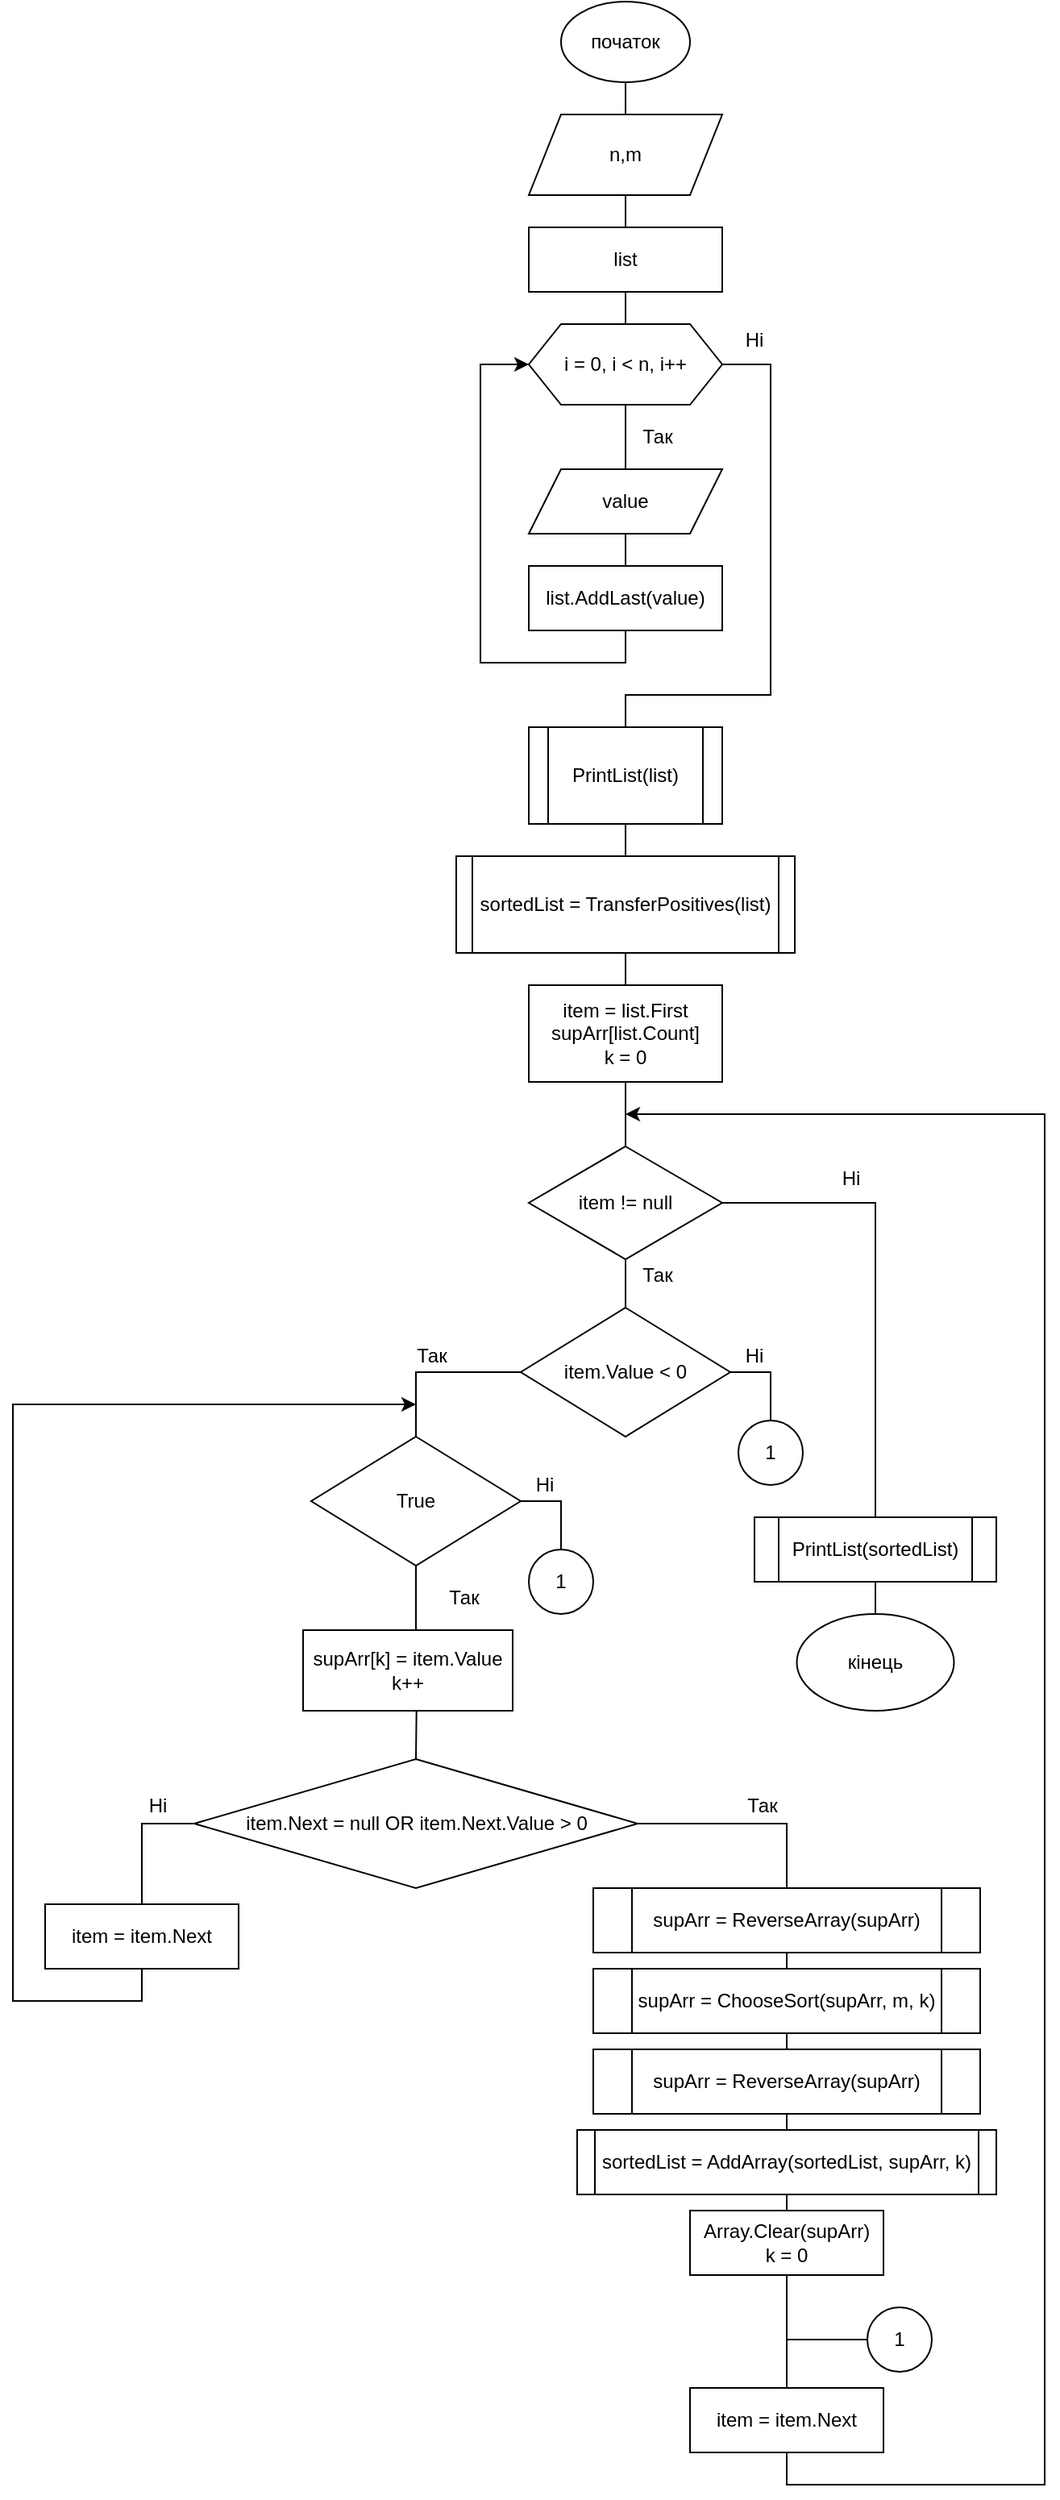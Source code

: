 <mxfile version="14.1.2" type="google" pages="7"><diagram id="hIoE1_wgPs-oBYgKz_PW" name="Main"><mxGraphModel dx="2249" dy="762" grid="1" gridSize="10" guides="1" tooltips="1" connect="1" arrows="1" fold="1" page="1" pageScale="1" pageWidth="827" pageHeight="1169" math="0" shadow="0"><root><mxCell id="0"/><mxCell id="1" parent="0"/><mxCell id="Rr3h3TBj1X54e_roH2rt-18" style="edgeStyle=orthogonalEdgeStyle;rounded=0;orthogonalLoop=1;jettySize=auto;html=1;endArrow=none;endFill=0;" edge="1" parent="1" source="dZO62BSPD2W7M3w_jR5q-5" target="SRfeUMXXYFdUtg7MROEj-17"><mxGeometry relative="1" as="geometry"/></mxCell><mxCell id="Rr3h3TBj1X54e_roH2rt-17" style="edgeStyle=orthogonalEdgeStyle;rounded=0;orthogonalLoop=1;jettySize=auto;html=1;endArrow=classic;endFill=1;" edge="1" parent="1" source="Rr3h3TBj1X54e_roH2rt-13"><mxGeometry relative="1" as="geometry"><mxPoint x="380" y="730" as="targetPoint"/><Array as="points"><mxPoint x="480" y="1580"/><mxPoint x="640" y="1580"/><mxPoint x="640" y="730"/></Array></mxGeometry></mxCell><mxCell id="Rr3h3TBj1X54e_roH2rt-11" style="edgeStyle=orthogonalEdgeStyle;rounded=0;orthogonalLoop=1;jettySize=auto;html=1;entryX=0.5;entryY=1;entryDx=0;entryDy=0;endArrow=none;endFill=0;" edge="1" parent="1" source="Rr3h3TBj1X54e_roH2rt-10" target="Rr3h3TBj1X54e_roH2rt-5"><mxGeometry relative="1" as="geometry"/></mxCell><mxCell id="SRfeUMXXYFdUtg7MROEj-16" value="" style="edgeStyle=orthogonalEdgeStyle;rounded=0;orthogonalLoop=1;jettySize=auto;html=1;endArrow=none;endFill=0;" edge="1" parent="1" source="SRfeUMXXYFdUtg7MROEj-4" target="SRfeUMXXYFdUtg7MROEj-10"><mxGeometry relative="1" as="geometry"/></mxCell><mxCell id="SRfeUMXXYFdUtg7MROEj-13" value="" style="edgeStyle=orthogonalEdgeStyle;rounded=0;orthogonalLoop=1;jettySize=auto;html=1;endArrow=none;endFill=0;entryX=0.5;entryY=1;entryDx=0;entryDy=0;" edge="1" parent="1" source="SRfeUMXXYFdUtg7MROEj-12" target="SRfeUMXXYFdUtg7MROEj-6"><mxGeometry relative="1" as="geometry"/></mxCell><mxCell id="SRfeUMXXYFdUtg7MROEj-1" value="початок" style="ellipse;whiteSpace=wrap;html=1;" vertex="1" parent="1"><mxGeometry x="340" y="40" width="80" height="50" as="geometry"/></mxCell><mxCell id="SRfeUMXXYFdUtg7MROEj-3" value="" style="edgeStyle=orthogonalEdgeStyle;rounded=0;orthogonalLoop=1;jettySize=auto;html=1;endArrow=none;endFill=0;" edge="1" parent="1" source="SRfeUMXXYFdUtg7MROEj-2" target="SRfeUMXXYFdUtg7MROEj-1"><mxGeometry relative="1" as="geometry"/></mxCell><mxCell id="SRfeUMXXYFdUtg7MROEj-2" value="n,m" style="shape=parallelogram;perimeter=parallelogramPerimeter;whiteSpace=wrap;html=1;fixedSize=1;" vertex="1" parent="1"><mxGeometry x="320" y="110" width="120" height="50" as="geometry"/></mxCell><mxCell id="SRfeUMXXYFdUtg7MROEj-5" value="" style="edgeStyle=orthogonalEdgeStyle;rounded=0;orthogonalLoop=1;jettySize=auto;html=1;endArrow=none;endFill=0;" edge="1" parent="1" source="SRfeUMXXYFdUtg7MROEj-4" target="SRfeUMXXYFdUtg7MROEj-2"><mxGeometry relative="1" as="geometry"/></mxCell><mxCell id="SRfeUMXXYFdUtg7MROEj-4" value="list" style="rounded=0;whiteSpace=wrap;html=1;" vertex="1" parent="1"><mxGeometry x="320" y="180" width="120" height="40" as="geometry"/></mxCell><mxCell id="dZO62BSPD2W7M3w_jR5q-1" style="edgeStyle=orthogonalEdgeStyle;rounded=0;orthogonalLoop=1;jettySize=auto;html=1;entryX=0.5;entryY=0;entryDx=0;entryDy=0;endArrow=none;endFill=0;exitX=1;exitY=0.5;exitDx=0;exitDy=0;" edge="1" parent="1" source="SRfeUMXXYFdUtg7MROEj-6" target="SRfeUMXXYFdUtg7MROEj-17"><mxGeometry relative="1" as="geometry"><Array as="points"><mxPoint x="470" y="265"/><mxPoint x="470" y="470"/><mxPoint x="380" y="470"/></Array></mxGeometry></mxCell><mxCell id="SRfeUMXXYFdUtg7MROEj-6" value="i = 0, i &amp;lt; n, i++" style="shape=hexagon;perimeter=hexagonPerimeter2;whiteSpace=wrap;html=1;fixedSize=1;" vertex="1" parent="1"><mxGeometry x="320" y="240" width="120" height="50" as="geometry"/></mxCell><mxCell id="SRfeUMXXYFdUtg7MROEj-7" value="Так" style="text;html=1;strokeColor=none;fillColor=none;align=center;verticalAlign=middle;whiteSpace=wrap;rounded=0;" vertex="1" parent="1"><mxGeometry x="380" y="300" width="40" height="20" as="geometry"/></mxCell><mxCell id="SRfeUMXXYFdUtg7MROEj-14" value="" style="edgeStyle=orthogonalEdgeStyle;rounded=0;orthogonalLoop=1;jettySize=auto;html=1;endArrow=none;endFill=0;" edge="1" parent="1" source="SRfeUMXXYFdUtg7MROEj-10" target="SRfeUMXXYFdUtg7MROEj-12"><mxGeometry relative="1" as="geometry"/></mxCell><mxCell id="SRfeUMXXYFdUtg7MROEj-10" value="value" style="shape=parallelogram;perimeter=parallelogramPerimeter;whiteSpace=wrap;html=1;fixedSize=1;" vertex="1" parent="1"><mxGeometry x="320" y="330" width="120" height="40" as="geometry"/></mxCell><mxCell id="SRfeUMXXYFdUtg7MROEj-15" style="edgeStyle=orthogonalEdgeStyle;rounded=0;orthogonalLoop=1;jettySize=auto;html=1;entryX=0;entryY=0.5;entryDx=0;entryDy=0;endArrow=classic;endFill=1;" edge="1" parent="1" source="SRfeUMXXYFdUtg7MROEj-12" target="SRfeUMXXYFdUtg7MROEj-6"><mxGeometry relative="1" as="geometry"><Array as="points"><mxPoint x="380" y="450"/><mxPoint x="290" y="450"/><mxPoint x="290" y="265"/></Array></mxGeometry></mxCell><mxCell id="SRfeUMXXYFdUtg7MROEj-12" value="list.AddLast(value)" style="rounded=0;whiteSpace=wrap;html=1;" vertex="1" parent="1"><mxGeometry x="320" y="390" width="120" height="40" as="geometry"/></mxCell><mxCell id="SRfeUMXXYFdUtg7MROEj-17" value="PrintList(list)" style="shape=process;whiteSpace=wrap;html=1;backgroundOutline=1;" vertex="1" parent="1"><mxGeometry x="320" y="490" width="120" height="60" as="geometry"/></mxCell><mxCell id="dZO62BSPD2W7M3w_jR5q-2" value="Ні" style="text;html=1;strokeColor=none;fillColor=none;align=center;verticalAlign=middle;whiteSpace=wrap;rounded=0;" vertex="1" parent="1"><mxGeometry x="440" y="240" width="40" height="20" as="geometry"/></mxCell><mxCell id="Rr3h3TBj1X54e_roH2rt-22" value="" style="edgeStyle=orthogonalEdgeStyle;rounded=0;orthogonalLoop=1;jettySize=auto;html=1;endArrow=none;endFill=0;" edge="1" parent="1" source="dZO62BSPD2W7M3w_jR5q-3" target="dZO62BSPD2W7M3w_jR5q-4"><mxGeometry relative="1" as="geometry"/></mxCell><mxCell id="dZO62BSPD2W7M3w_jR5q-3" value="sortedList = TransferPositives(list)" style="shape=process;whiteSpace=wrap;html=1;backgroundOutline=1;size=0.048;" vertex="1" parent="1"><mxGeometry x="275" y="570" width="210" height="60" as="geometry"/></mxCell><mxCell id="dZO62BSPD2W7M3w_jR5q-4" value="item = list.First&lt;br&gt;supArr[list.Count]&lt;br&gt;k = 0" style="rounded=0;whiteSpace=wrap;html=1;" vertex="1" parent="1"><mxGeometry x="320" y="650" width="120" height="60" as="geometry"/></mxCell><mxCell id="dZO62BSPD2W7M3w_jR5q-9" value="" style="edgeStyle=orthogonalEdgeStyle;rounded=0;orthogonalLoop=1;jettySize=auto;html=1;endArrow=none;endFill=0;" edge="1" parent="1" source="dZO62BSPD2W7M3w_jR5q-5" target="dZO62BSPD2W7M3w_jR5q-7"><mxGeometry relative="1" as="geometry"/></mxCell><mxCell id="Rr3h3TBj1X54e_roH2rt-19" style="edgeStyle=orthogonalEdgeStyle;rounded=0;orthogonalLoop=1;jettySize=auto;html=1;endArrow=none;endFill=0;" edge="1" parent="1" source="dZO62BSPD2W7M3w_jR5q-5" target="Rr3h3TBj1X54e_roH2rt-20"><mxGeometry relative="1" as="geometry"><mxPoint x="520" y="1010" as="targetPoint"/></mxGeometry></mxCell><mxCell id="dZO62BSPD2W7M3w_jR5q-5" value="item != null" style="rhombus;whiteSpace=wrap;html=1;" vertex="1" parent="1"><mxGeometry x="320" y="750" width="120" height="70" as="geometry"/></mxCell><mxCell id="dZO62BSPD2W7M3w_jR5q-6" value="Так" style="text;html=1;strokeColor=none;fillColor=none;align=center;verticalAlign=middle;whiteSpace=wrap;rounded=0;" vertex="1" parent="1"><mxGeometry x="380" y="820" width="40" height="20" as="geometry"/></mxCell><mxCell id="dZO62BSPD2W7M3w_jR5q-17" style="edgeStyle=orthogonalEdgeStyle;rounded=0;orthogonalLoop=1;jettySize=auto;html=1;entryX=0.5;entryY=0;entryDx=0;entryDy=0;endArrow=none;endFill=0;" edge="1" parent="1" source="dZO62BSPD2W7M3w_jR5q-7" target="dZO62BSPD2W7M3w_jR5q-10"><mxGeometry relative="1" as="geometry"><Array as="points"><mxPoint x="250" y="890"/></Array></mxGeometry></mxCell><mxCell id="dZO62BSPD2W7M3w_jR5q-7" value="item.Value &amp;lt; 0" style="rhombus;whiteSpace=wrap;html=1;" vertex="1" parent="1"><mxGeometry x="315" y="850" width="130" height="80" as="geometry"/></mxCell><mxCell id="dZO62BSPD2W7M3w_jR5q-8" value="Так" style="text;html=1;strokeColor=none;fillColor=none;align=center;verticalAlign=middle;whiteSpace=wrap;rounded=0;" vertex="1" parent="1"><mxGeometry x="240" y="870" width="40" height="20" as="geometry"/></mxCell><mxCell id="dZO62BSPD2W7M3w_jR5q-12" style="edgeStyle=orthogonalEdgeStyle;rounded=0;orthogonalLoop=1;jettySize=auto;html=1;entryX=0.5;entryY=0;entryDx=0;entryDy=0;endArrow=none;endFill=0;" edge="1" parent="1" source="dZO62BSPD2W7M3w_jR5q-10" target="dZO62BSPD2W7M3w_jR5q-11"><mxGeometry relative="1" as="geometry"><Array as="points"><mxPoint x="340" y="970"/><mxPoint x="340" y="1010"/></Array></mxGeometry></mxCell><mxCell id="dZO62BSPD2W7M3w_jR5q-21" style="edgeStyle=orthogonalEdgeStyle;rounded=0;orthogonalLoop=1;jettySize=auto;html=1;entryX=0.5;entryY=0;entryDx=0;entryDy=0;endArrow=none;endFill=0;exitX=0.5;exitY=1;exitDx=0;exitDy=0;" edge="1" parent="1" target="dZO62BSPD2W7M3w_jR5q-20"><mxGeometry relative="1" as="geometry"><mxPoint x="255" y="960" as="sourcePoint"/><Array as="points"><mxPoint x="255" y="1000"/><mxPoint x="250" y="1000"/></Array></mxGeometry></mxCell><mxCell id="dZO62BSPD2W7M3w_jR5q-10" value="True&lt;span style=&quot;color: rgba(0 , 0 , 0 , 0) ; font-family: monospace ; font-size: 0px&quot;&gt;%3CmxGraphModel%3E%3Croot%3E%3CmxCell%20id%3D%220%22%2F%3E%3CmxCell%20id%3D%221%22%20parent%3D%220%22%2F%3E%3CmxCell%20id%3D%222%22%20value%3D%22item.Value%20%26amp%3Blt%3B%200%22%20style%3D%22rhombus%3BwhiteSpace%3Dwrap%3Bhtml%3D1%3B%22%20vertex%3D%221%22%20parent%3D%221%22%3E%3CmxGeometry%20x%3D%22185%22%20y%3D%22930%22%20width%3D%22130%22%20height%3D%2280%22%20as%3D%22geometry%22%2F%3E%3C%2FmxCell%3E%3C%2Froot%3E%3C%2FmxGraphModel%3E&lt;/span&gt;" style="rhombus;whiteSpace=wrap;html=1;" vertex="1" parent="1"><mxGeometry x="185" y="930" width="130" height="80" as="geometry"/></mxCell><mxCell id="dZO62BSPD2W7M3w_jR5q-11" value="1" style="ellipse;whiteSpace=wrap;html=1;aspect=fixed;" vertex="1" parent="1"><mxGeometry x="320" y="1000" width="40" height="40" as="geometry"/></mxCell><mxCell id="dZO62BSPD2W7M3w_jR5q-13" value="Ні" style="text;html=1;strokeColor=none;fillColor=none;align=center;verticalAlign=middle;whiteSpace=wrap;rounded=0;" vertex="1" parent="1"><mxGeometry x="310" y="950" width="40" height="20" as="geometry"/></mxCell><mxCell id="dZO62BSPD2W7M3w_jR5q-14" style="edgeStyle=orthogonalEdgeStyle;rounded=0;orthogonalLoop=1;jettySize=auto;html=1;entryX=0.5;entryY=0;entryDx=0;entryDy=0;endArrow=none;endFill=0;" edge="1" parent="1" target="dZO62BSPD2W7M3w_jR5q-15"><mxGeometry relative="1" as="geometry"><mxPoint x="444.954" y="890.029" as="sourcePoint"/><Array as="points"><mxPoint x="470" y="890"/><mxPoint x="470" y="930"/></Array></mxGeometry></mxCell><mxCell id="dZO62BSPD2W7M3w_jR5q-15" value="1" style="ellipse;whiteSpace=wrap;html=1;aspect=fixed;" vertex="1" parent="1"><mxGeometry x="450" y="920" width="40" height="40" as="geometry"/></mxCell><mxCell id="dZO62BSPD2W7M3w_jR5q-16" value="Ні" style="text;html=1;strokeColor=none;fillColor=none;align=center;verticalAlign=middle;whiteSpace=wrap;rounded=0;" vertex="1" parent="1"><mxGeometry x="440" y="870" width="40" height="20" as="geometry"/></mxCell><mxCell id="dZO62BSPD2W7M3w_jR5q-19" value="Так" style="text;html=1;strokeColor=none;fillColor=none;align=center;verticalAlign=middle;whiteSpace=wrap;rounded=0;" vertex="1" parent="1"><mxGeometry x="260" y="1020" width="40" height="20" as="geometry"/></mxCell><mxCell id="dZO62BSPD2W7M3w_jR5q-20" value="supArr[k] = item.Value&lt;br&gt;k++" style="rounded=0;whiteSpace=wrap;html=1;" vertex="1" parent="1"><mxGeometry x="180" y="1050" width="130" height="50" as="geometry"/></mxCell><mxCell id="Rr3h3TBj1X54e_roH2rt-2" style="edgeStyle=orthogonalEdgeStyle;rounded=0;orthogonalLoop=1;jettySize=auto;html=1;endArrow=none;endFill=0;exitX=-0.003;exitY=0.5;exitDx=0;exitDy=0;exitPerimeter=0;" edge="1" parent="1" source="dZO62BSPD2W7M3w_jR5q-23" target="Rr3h3TBj1X54e_roH2rt-1"><mxGeometry relative="1" as="geometry"><mxPoint x="110" y="1170" as="sourcePoint"/><Array as="points"><mxPoint x="80" y="1170"/></Array></mxGeometry></mxCell><mxCell id="Rr3h3TBj1X54e_roH2rt-24" style="edgeStyle=orthogonalEdgeStyle;rounded=0;orthogonalLoop=1;jettySize=auto;html=1;endArrow=none;endFill=0;" edge="1" parent="1" source="dZO62BSPD2W7M3w_jR5q-23" target="Rr3h3TBj1X54e_roH2rt-5"><mxGeometry relative="1" as="geometry"><Array as="points"><mxPoint x="250" y="1170"/><mxPoint x="480" y="1170"/></Array></mxGeometry></mxCell><mxCell id="dZO62BSPD2W7M3w_jR5q-23" value="item.Next = null OR item.Next.Value &amp;gt; 0" style="rhombus;whiteSpace=wrap;html=1;" vertex="1" parent="1"><mxGeometry x="112.5" y="1130" width="275" height="80" as="geometry"/></mxCell><mxCell id="dZO62BSPD2W7M3w_jR5q-24" value="Ні" style="text;html=1;strokeColor=none;fillColor=none;align=center;verticalAlign=middle;whiteSpace=wrap;rounded=0;" vertex="1" parent="1"><mxGeometry x="70" y="1149" width="40" height="20" as="geometry"/></mxCell><mxCell id="Rr3h3TBj1X54e_roH2rt-3" style="edgeStyle=orthogonalEdgeStyle;rounded=0;orthogonalLoop=1;jettySize=auto;html=1;endArrow=classic;endFill=1;" edge="1" parent="1" source="Rr3h3TBj1X54e_roH2rt-1"><mxGeometry relative="1" as="geometry"><mxPoint x="250" y="910" as="targetPoint"/><Array as="points"><mxPoint x="80" y="1280"/><mxPoint y="1280"/><mxPoint y="910"/></Array></mxGeometry></mxCell><mxCell id="Rr3h3TBj1X54e_roH2rt-1" value="item = item.Next" style="rounded=0;whiteSpace=wrap;html=1;" vertex="1" parent="1"><mxGeometry x="20" y="1220" width="120" height="40" as="geometry"/></mxCell><mxCell id="Rr3h3TBj1X54e_roH2rt-4" value="Так" style="text;html=1;strokeColor=none;fillColor=none;align=center;verticalAlign=middle;whiteSpace=wrap;rounded=0;" vertex="1" parent="1"><mxGeometry x="445" y="1149" width="40" height="20" as="geometry"/></mxCell><mxCell id="Rr3h3TBj1X54e_roH2rt-5" value="supArr = ReverseArray(supArr)" style="shape=process;whiteSpace=wrap;html=1;backgroundOutline=1;" vertex="1" parent="1"><mxGeometry x="360" y="1210" width="240" height="40" as="geometry"/></mxCell><mxCell id="Rr3h3TBj1X54e_roH2rt-6" value="supArr = ChooseSort(supArr, m, k)" style="shape=process;whiteSpace=wrap;html=1;backgroundOutline=1;" vertex="1" parent="1"><mxGeometry x="360" y="1260" width="240" height="40" as="geometry"/></mxCell><mxCell id="Rr3h3TBj1X54e_roH2rt-7" value="supArr = ReverseArray(supArr)" style="shape=process;whiteSpace=wrap;html=1;backgroundOutline=1;" vertex="1" parent="1"><mxGeometry x="360" y="1310" width="240" height="40" as="geometry"/></mxCell><mxCell id="Rr3h3TBj1X54e_roH2rt-9" value="sortedList = AddArray(sortedList, supArr, k)" style="shape=process;whiteSpace=wrap;html=1;backgroundOutline=1;size=0.042;" vertex="1" parent="1"><mxGeometry x="350" y="1360" width="260" height="40" as="geometry"/></mxCell><mxCell id="Rr3h3TBj1X54e_roH2rt-14" value="" style="edgeStyle=orthogonalEdgeStyle;rounded=0;orthogonalLoop=1;jettySize=auto;html=1;endArrow=none;endFill=0;" edge="1" parent="1" source="Rr3h3TBj1X54e_roH2rt-10" target="Rr3h3TBj1X54e_roH2rt-13"><mxGeometry relative="1" as="geometry"/></mxCell><mxCell id="Rr3h3TBj1X54e_roH2rt-10" value="Array.Clear(supArr)&lt;br&gt;k = 0" style="rounded=0;whiteSpace=wrap;html=1;" vertex="1" parent="1"><mxGeometry x="420" y="1410" width="120" height="40" as="geometry"/></mxCell><mxCell id="Rr3h3TBj1X54e_roH2rt-13" value="item = item.Next" style="rounded=0;whiteSpace=wrap;html=1;" vertex="1" parent="1"><mxGeometry x="420" y="1520" width="120" height="40" as="geometry"/></mxCell><mxCell id="Rr3h3TBj1X54e_roH2rt-16" style="edgeStyle=orthogonalEdgeStyle;rounded=0;orthogonalLoop=1;jettySize=auto;html=1;endArrow=none;endFill=0;" edge="1" parent="1" source="Rr3h3TBj1X54e_roH2rt-15"><mxGeometry relative="1" as="geometry"><mxPoint x="480" y="1490" as="targetPoint"/></mxGeometry></mxCell><mxCell id="Rr3h3TBj1X54e_roH2rt-15" value="1" style="ellipse;whiteSpace=wrap;html=1;aspect=fixed;" vertex="1" parent="1"><mxGeometry x="530" y="1470" width="40" height="40" as="geometry"/></mxCell><mxCell id="Rr3h3TBj1X54e_roH2rt-23" value="" style="edgeStyle=orthogonalEdgeStyle;rounded=0;orthogonalLoop=1;jettySize=auto;html=1;endArrow=none;endFill=0;" edge="1" parent="1" source="Rr3h3TBj1X54e_roH2rt-20" target="Rr3h3TBj1X54e_roH2rt-21"><mxGeometry relative="1" as="geometry"/></mxCell><mxCell id="Rr3h3TBj1X54e_roH2rt-20" value="PrintList(sortedList)" style="shape=process;whiteSpace=wrap;html=1;backgroundOutline=1;" vertex="1" parent="1"><mxGeometry x="460" y="980" width="150" height="40" as="geometry"/></mxCell><mxCell id="Rr3h3TBj1X54e_roH2rt-21" value="кінець" style="ellipse;whiteSpace=wrap;html=1;" vertex="1" parent="1"><mxGeometry x="486.25" y="1040" width="97.5" height="60" as="geometry"/></mxCell><mxCell id="Rr3h3TBj1X54e_roH2rt-26" value="" style="endArrow=none;html=1;exitX=0.541;exitY=1.007;exitDx=0;exitDy=0;exitPerimeter=0;" edge="1" parent="1" source="dZO62BSPD2W7M3w_jR5q-20"><mxGeometry width="50" height="50" relative="1" as="geometry"><mxPoint x="200" y="1180" as="sourcePoint"/><mxPoint x="250" y="1130" as="targetPoint"/></mxGeometry></mxCell><mxCell id="xeq6Fbv18LvFLGN-anzy-1" value="Ні" style="text;html=1;strokeColor=none;fillColor=none;align=center;verticalAlign=middle;whiteSpace=wrap;rounded=0;" vertex="1" parent="1"><mxGeometry x="500" y="760" width="40" height="20" as="geometry"/></mxCell></root></mxGraphModel></diagram><diagram id="f6Rl32BoZdKH9RoR5vNa" name="InsertionSort"><mxGraphModel dx="981" dy="526" grid="1" gridSize="10" guides="1" tooltips="1" connect="1" arrows="1" fold="1" page="1" pageScale="1" pageWidth="827" pageHeight="1169" math="0" shadow="0"><root><mxCell id="qac7pxds1hDEdCvyZ1XM-0"/><mxCell id="qac7pxds1hDEdCvyZ1XM-1" parent="qac7pxds1hDEdCvyZ1XM-0"/><mxCell id="qac7pxds1hDEdCvyZ1XM-10" value="" style="edgeStyle=orthogonalEdgeStyle;rounded=0;orthogonalLoop=1;jettySize=auto;html=1;endArrow=none;endFill=0;entryX=0.5;entryY=0;entryDx=0;entryDy=0;" edge="1" parent="qac7pxds1hDEdCvyZ1XM-1" source="qac7pxds1hDEdCvyZ1XM-9" target="qac7pxds1hDEdCvyZ1XM-6"><mxGeometry relative="1" as="geometry"><Array as="points"><mxPoint x="290" y="270"/><mxPoint x="290" y="270"/></Array></mxGeometry></mxCell><mxCell id="qac7pxds1hDEdCvyZ1XM-5" value="" style="edgeStyle=orthogonalEdgeStyle;rounded=0;orthogonalLoop=1;jettySize=auto;html=1;endArrow=none;endFill=0;" edge="1" parent="qac7pxds1hDEdCvyZ1XM-1" source="qac7pxds1hDEdCvyZ1XM-2" target="qac7pxds1hDEdCvyZ1XM-4"><mxGeometry relative="1" as="geometry"/></mxCell><mxCell id="qac7pxds1hDEdCvyZ1XM-2" value="початок&lt;br&gt;InsertionSort" style="ellipse;whiteSpace=wrap;html=1;" vertex="1" parent="qac7pxds1hDEdCvyZ1XM-1"><mxGeometry x="250" y="20" width="80" height="50" as="geometry"/></mxCell><mxCell id="qac7pxds1hDEdCvyZ1XM-3" value="array" style="shape=parallelogram;perimeter=parallelogramPerimeter;whiteSpace=wrap;html=1;fixedSize=1;" vertex="1" parent="qac7pxds1hDEdCvyZ1XM-1"><mxGeometry x="230" y="100" width="120" height="40" as="geometry"/></mxCell><mxCell id="qac7pxds1hDEdCvyZ1XM-8" value="" style="edgeStyle=orthogonalEdgeStyle;rounded=0;orthogonalLoop=1;jettySize=auto;html=1;endArrow=none;endFill=0;" edge="1" parent="qac7pxds1hDEdCvyZ1XM-1" source="qac7pxds1hDEdCvyZ1XM-4" target="qac7pxds1hDEdCvyZ1XM-6"><mxGeometry relative="1" as="geometry"/></mxCell><mxCell id="qac7pxds1hDEdCvyZ1XM-22" style="edgeStyle=orthogonalEdgeStyle;rounded=0;orthogonalLoop=1;jettySize=auto;html=1;entryX=0.434;entryY=0.031;entryDx=0;entryDy=0;entryPerimeter=0;endArrow=none;endFill=0;" edge="1" parent="qac7pxds1hDEdCvyZ1XM-1" source="qac7pxds1hDEdCvyZ1XM-4" target="qac7pxds1hDEdCvyZ1XM-21"><mxGeometry relative="1" as="geometry"/></mxCell><mxCell id="qac7pxds1hDEdCvyZ1XM-4" value="i = 0, i &amp;lt; array.Length, i ++" style="shape=hexagon;perimeter=hexagonPerimeter2;whiteSpace=wrap;html=1;fixedSize=1;" vertex="1" parent="qac7pxds1hDEdCvyZ1XM-1"><mxGeometry x="195" y="160" width="190" height="60" as="geometry"/></mxCell><mxCell id="qac7pxds1hDEdCvyZ1XM-6" value="cur = array[i]&lt;br&gt;j = i" style="rounded=0;whiteSpace=wrap;html=1;" vertex="1" parent="qac7pxds1hDEdCvyZ1XM-1"><mxGeometry x="230" y="260" width="120" height="50" as="geometry"/></mxCell><mxCell id="qac7pxds1hDEdCvyZ1XM-7" value="Так" style="text;html=1;strokeColor=none;fillColor=none;align=center;verticalAlign=middle;whiteSpace=wrap;rounded=0;" vertex="1" parent="qac7pxds1hDEdCvyZ1XM-1"><mxGeometry x="290" y="230" width="40" height="20" as="geometry"/></mxCell><mxCell id="qac7pxds1hDEdCvyZ1XM-14" style="edgeStyle=orthogonalEdgeStyle;rounded=0;orthogonalLoop=1;jettySize=auto;html=1;endArrow=none;endFill=0;" edge="1" parent="qac7pxds1hDEdCvyZ1XM-1" source="qac7pxds1hDEdCvyZ1XM-9" target="qac7pxds1hDEdCvyZ1XM-13"><mxGeometry relative="1" as="geometry"/></mxCell><mxCell id="qac7pxds1hDEdCvyZ1XM-16" style="edgeStyle=orthogonalEdgeStyle;rounded=0;orthogonalLoop=1;jettySize=auto;html=1;entryX=0.5;entryY=0;entryDx=0;entryDy=0;endArrow=none;endFill=0;" edge="1" parent="qac7pxds1hDEdCvyZ1XM-1" source="qac7pxds1hDEdCvyZ1XM-9" target="qac7pxds1hDEdCvyZ1XM-15"><mxGeometry relative="1" as="geometry"><Array as="points"><mxPoint x="290" y="370"/><mxPoint x="160" y="370"/></Array></mxGeometry></mxCell><mxCell id="qac7pxds1hDEdCvyZ1XM-9" value="j &amp;gt; 0 AND cur &amp;lt; array[j-1]" style="rhombus;whiteSpace=wrap;html=1;" vertex="1" parent="qac7pxds1hDEdCvyZ1XM-1"><mxGeometry x="200" y="330" width="180" height="80" as="geometry"/></mxCell><mxCell id="qac7pxds1hDEdCvyZ1XM-11" value="Так" style="text;html=1;strokeColor=none;fillColor=none;align=center;verticalAlign=middle;whiteSpace=wrap;rounded=0;" vertex="1" parent="qac7pxds1hDEdCvyZ1XM-1"><mxGeometry x="140" y="340" width="40" height="20" as="geometry"/></mxCell><mxCell id="qac7pxds1hDEdCvyZ1XM-12" value="Ні" style="text;html=1;strokeColor=none;fillColor=none;align=center;verticalAlign=middle;whiteSpace=wrap;rounded=0;" vertex="1" parent="qac7pxds1hDEdCvyZ1XM-1"><mxGeometry x="425" y="350" width="40" height="20" as="geometry"/></mxCell><mxCell id="qac7pxds1hDEdCvyZ1XM-19" style="edgeStyle=orthogonalEdgeStyle;rounded=0;orthogonalLoop=1;jettySize=auto;html=1;endArrow=classic;endFill=1;entryX=0;entryY=0.5;entryDx=0;entryDy=0;" edge="1" parent="qac7pxds1hDEdCvyZ1XM-1" source="qac7pxds1hDEdCvyZ1XM-13" target="qac7pxds1hDEdCvyZ1XM-4"><mxGeometry relative="1" as="geometry"><mxPoint x="190" y="190" as="targetPoint"/><Array as="points"><mxPoint x="445" y="540"/><mxPoint x="290" y="540"/><mxPoint x="290" y="570"/><mxPoint x="70" y="570"/><mxPoint x="70" y="190"/></Array></mxGeometry></mxCell><mxCell id="qac7pxds1hDEdCvyZ1XM-13" value="array[j] = cur" style="rounded=0;whiteSpace=wrap;html=1;" vertex="1" parent="qac7pxds1hDEdCvyZ1XM-1"><mxGeometry x="385" y="440" width="120" height="50" as="geometry"/></mxCell><mxCell id="qac7pxds1hDEdCvyZ1XM-18" style="edgeStyle=orthogonalEdgeStyle;rounded=0;orthogonalLoop=1;jettySize=auto;html=1;endArrow=none;endFill=0;" edge="1" parent="qac7pxds1hDEdCvyZ1XM-1" source="qac7pxds1hDEdCvyZ1XM-15"><mxGeometry relative="1" as="geometry"><mxPoint x="290" y="550" as="targetPoint"/><Array as="points"><mxPoint x="160" y="540"/></Array></mxGeometry></mxCell><mxCell id="qac7pxds1hDEdCvyZ1XM-15" value="array[j] = array[j -1]" style="rounded=0;whiteSpace=wrap;html=1;" vertex="1" parent="qac7pxds1hDEdCvyZ1XM-1"><mxGeometry x="100" y="410" width="120" height="50" as="geometry"/></mxCell><mxCell id="qac7pxds1hDEdCvyZ1XM-17" value="j--" style="rounded=0;whiteSpace=wrap;html=1;" vertex="1" parent="qac7pxds1hDEdCvyZ1XM-1"><mxGeometry x="100" y="470" width="120" height="50" as="geometry"/></mxCell><mxCell id="qac7pxds1hDEdCvyZ1XM-20" value="Ні" style="text;html=1;strokeColor=none;fillColor=none;align=center;verticalAlign=middle;whiteSpace=wrap;rounded=0;" vertex="1" parent="qac7pxds1hDEdCvyZ1XM-1"><mxGeometry x="560" y="160" width="40" height="20" as="geometry"/></mxCell><mxCell id="qac7pxds1hDEdCvyZ1XM-21" value="array" style="shape=parallelogram;perimeter=parallelogramPerimeter;whiteSpace=wrap;html=1;fixedSize=1;" vertex="1" parent="qac7pxds1hDEdCvyZ1XM-1"><mxGeometry x="540" y="350" width="120" height="40" as="geometry"/></mxCell><mxCell id="qac7pxds1hDEdCvyZ1XM-24" style="edgeStyle=orthogonalEdgeStyle;rounded=0;orthogonalLoop=1;jettySize=auto;html=1;entryX=0.457;entryY=0.979;entryDx=0;entryDy=0;entryPerimeter=0;endArrow=none;endFill=0;" edge="1" parent="qac7pxds1hDEdCvyZ1XM-1" source="qac7pxds1hDEdCvyZ1XM-23" target="qac7pxds1hDEdCvyZ1XM-21"><mxGeometry relative="1" as="geometry"><Array as="points"><mxPoint x="290" y="600"/><mxPoint x="595" y="600"/></Array></mxGeometry></mxCell><mxCell id="qac7pxds1hDEdCvyZ1XM-23" value="кінець&lt;br&gt;InsertionSort" style="ellipse;whiteSpace=wrap;html=1;" vertex="1" parent="qac7pxds1hDEdCvyZ1XM-1"><mxGeometry x="241.25" y="620" width="97.5" height="60" as="geometry"/></mxCell></root></mxGraphModel></diagram><diagram id="yBS1ECXYyAUagcAkM3NH" name="MergeSort/Merge"><mxGraphModel dx="2858" dy="1089" grid="1" gridSize="10" guides="1" tooltips="1" connect="1" arrows="1" fold="1" page="1" pageScale="1" pageWidth="827" pageHeight="1169" math="0" shadow="0"><root><mxCell id="nXObRFzgvxQ6vHoanE4J-0"/><mxCell id="nXObRFzgvxQ6vHoanE4J-1" parent="nXObRFzgvxQ6vHoanE4J-0"/><mxCell id="nXObRFzgvxQ6vHoanE4J-2" value="початок&lt;br&gt;MergeSort" style="ellipse;whiteSpace=wrap;html=1;" vertex="1" parent="nXObRFzgvxQ6vHoanE4J-1"><mxGeometry x="-165" y="55" width="80" height="50" as="geometry"/></mxCell><mxCell id="nXObRFzgvxQ6vHoanE4J-9" style="edgeStyle=orthogonalEdgeStyle;rounded=0;orthogonalLoop=1;jettySize=auto;html=1;entryX=0.544;entryY=-0.011;entryDx=0;entryDy=0;entryPerimeter=0;endArrow=none;endFill=0;" edge="1" parent="nXObRFzgvxQ6vHoanE4J-1" source="nXObRFzgvxQ6vHoanE4J-3" target="nXObRFzgvxQ6vHoanE4J-7"><mxGeometry relative="1" as="geometry"><Array as="points"><mxPoint x="-255" y="245"/><mxPoint x="-255" y="305"/></Array></mxGeometry></mxCell><mxCell id="nXObRFzgvxQ6vHoanE4J-3" value="array.length = 1" style="rhombus;whiteSpace=wrap;html=1;" vertex="1" parent="nXObRFzgvxQ6vHoanE4J-1"><mxGeometry x="-185" y="215" width="120" height="60" as="geometry"/></mxCell><mxCell id="nXObRFzgvxQ6vHoanE4J-5" value="" style="edgeStyle=orthogonalEdgeStyle;rounded=0;orthogonalLoop=1;jettySize=auto;html=1;endArrow=none;endFill=0;" edge="1" parent="nXObRFzgvxQ6vHoanE4J-1" source="nXObRFzgvxQ6vHoanE4J-4" target="nXObRFzgvxQ6vHoanE4J-2"><mxGeometry relative="1" as="geometry"/></mxCell><mxCell id="nXObRFzgvxQ6vHoanE4J-6" value="" style="edgeStyle=orthogonalEdgeStyle;rounded=0;orthogonalLoop=1;jettySize=auto;html=1;endArrow=none;endFill=0;" edge="1" parent="nXObRFzgvxQ6vHoanE4J-1" source="nXObRFzgvxQ6vHoanE4J-4" target="nXObRFzgvxQ6vHoanE4J-3"><mxGeometry relative="1" as="geometry"/></mxCell><mxCell id="nXObRFzgvxQ6vHoanE4J-4" value="array" style="shape=parallelogram;perimeter=parallelogramPerimeter;whiteSpace=wrap;html=1;fixedSize=1;" vertex="1" parent="nXObRFzgvxQ6vHoanE4J-1"><mxGeometry x="-185" y="135" width="120" height="40" as="geometry"/></mxCell><mxCell id="nXObRFzgvxQ6vHoanE4J-60" value="" style="edgeStyle=orthogonalEdgeStyle;rounded=0;orthogonalLoop=1;jettySize=auto;html=1;endArrow=none;endFill=0;" edge="1" parent="nXObRFzgvxQ6vHoanE4J-1" source="nXObRFzgvxQ6vHoanE4J-7" target="nXObRFzgvxQ6vHoanE4J-59"><mxGeometry relative="1" as="geometry"/></mxCell><mxCell id="nXObRFzgvxQ6vHoanE4J-7" value="middle = array.length/2" style="rounded=0;whiteSpace=wrap;html=1;" vertex="1" parent="nXObRFzgvxQ6vHoanE4J-1"><mxGeometry x="-320" y="265" width="130" height="40" as="geometry"/></mxCell><mxCell id="nXObRFzgvxQ6vHoanE4J-10" value="Так" style="text;html=1;strokeColor=none;fillColor=none;align=center;verticalAlign=middle;whiteSpace=wrap;rounded=0;" vertex="1" parent="nXObRFzgvxQ6vHoanE4J-1"><mxGeometry x="-25" y="225" width="40" height="20" as="geometry"/></mxCell><mxCell id="nXObRFzgvxQ6vHoanE4J-11" value="початок&lt;br&gt;Merge" style="ellipse;whiteSpace=wrap;html=1;" vertex="1" parent="nXObRFzgvxQ6vHoanE4J-1"><mxGeometry x="610" y="20" width="80" height="50" as="geometry"/></mxCell><mxCell id="nXObRFzgvxQ6vHoanE4J-13" value="" style="edgeStyle=orthogonalEdgeStyle;rounded=0;orthogonalLoop=1;jettySize=auto;html=1;endArrow=none;endFill=0;" edge="1" parent="nXObRFzgvxQ6vHoanE4J-1" source="nXObRFzgvxQ6vHoanE4J-12" target="nXObRFzgvxQ6vHoanE4J-11"><mxGeometry relative="1" as="geometry"/></mxCell><mxCell id="nXObRFzgvxQ6vHoanE4J-12" value="arr1, arr2" style="shape=parallelogram;perimeter=parallelogramPerimeter;whiteSpace=wrap;html=1;fixedSize=1;" vertex="1" parent="nXObRFzgvxQ6vHoanE4J-1"><mxGeometry x="590" y="100" width="120" height="40" as="geometry"/></mxCell><mxCell id="nXObRFzgvxQ6vHoanE4J-15" value="" style="edgeStyle=orthogonalEdgeStyle;rounded=0;orthogonalLoop=1;jettySize=auto;html=1;endArrow=none;endFill=0;" edge="1" parent="nXObRFzgvxQ6vHoanE4J-1" source="nXObRFzgvxQ6vHoanE4J-14" target="nXObRFzgvxQ6vHoanE4J-12"><mxGeometry relative="1" as="geometry"/></mxCell><mxCell id="nXObRFzgvxQ6vHoanE4J-14" value="ptr1 = 0&lt;br&gt;ptr2 = 0&lt;br&gt;merged [arr1.length + arr2.length]" style="rounded=0;whiteSpace=wrap;html=1;" vertex="1" parent="nXObRFzgvxQ6vHoanE4J-1"><mxGeometry x="545" y="170" width="210" height="60" as="geometry"/></mxCell><mxCell id="nXObRFzgvxQ6vHoanE4J-17" value="" style="edgeStyle=orthogonalEdgeStyle;rounded=0;orthogonalLoop=1;jettySize=auto;html=1;endArrow=none;endFill=0;" edge="1" parent="nXObRFzgvxQ6vHoanE4J-1" source="nXObRFzgvxQ6vHoanE4J-16" target="nXObRFzgvxQ6vHoanE4J-14"><mxGeometry relative="1" as="geometry"/></mxCell><mxCell id="nXObRFzgvxQ6vHoanE4J-46" style="edgeStyle=orthogonalEdgeStyle;rounded=0;orthogonalLoop=1;jettySize=auto;html=1;endArrow=none;endFill=0;" edge="1" parent="nXObRFzgvxQ6vHoanE4J-1" source="nXObRFzgvxQ6vHoanE4J-16" target="nXObRFzgvxQ6vHoanE4J-47"><mxGeometry relative="1" as="geometry"><mxPoint x="650" y="810" as="targetPoint"/><Array as="points"><mxPoint x="1220" y="290"/><mxPoint x="1220" y="780"/><mxPoint x="650" y="780"/><mxPoint x="650" y="800"/></Array></mxGeometry></mxCell><mxCell id="nXObRFzgvxQ6vHoanE4J-16" value="i = 0, i &amp;lt; merged.Length, ++i" style="shape=hexagon;perimeter=hexagonPerimeter2;whiteSpace=wrap;html=1;fixedSize=1;" vertex="1" parent="nXObRFzgvxQ6vHoanE4J-1"><mxGeometry x="547.5" y="260" width="205" height="60" as="geometry"/></mxCell><mxCell id="nXObRFzgvxQ6vHoanE4J-18" value="Так" style="text;html=1;strokeColor=none;fillColor=none;align=center;verticalAlign=middle;whiteSpace=wrap;rounded=0;" vertex="1" parent="nXObRFzgvxQ6vHoanE4J-1"><mxGeometry x="650" y="340" width="40" height="20" as="geometry"/></mxCell><mxCell id="nXObRFzgvxQ6vHoanE4J-20" value="" style="edgeStyle=orthogonalEdgeStyle;rounded=0;orthogonalLoop=1;jettySize=auto;html=1;endArrow=none;endFill=0;" edge="1" parent="nXObRFzgvxQ6vHoanE4J-1" source="nXObRFzgvxQ6vHoanE4J-19" target="nXObRFzgvxQ6vHoanE4J-16"><mxGeometry relative="1" as="geometry"/></mxCell><mxCell id="nXObRFzgvxQ6vHoanE4J-38" style="edgeStyle=orthogonalEdgeStyle;rounded=0;orthogonalLoop=1;jettySize=auto;html=1;entryX=0.5;entryY=0;entryDx=0;entryDy=0;endArrow=none;endFill=0;" edge="1" parent="nXObRFzgvxQ6vHoanE4J-1" source="nXObRFzgvxQ6vHoanE4J-19" target="nXObRFzgvxQ6vHoanE4J-31"><mxGeometry relative="1" as="geometry"><Array as="points"><mxPoint x="650" y="410"/><mxPoint x="388" y="410"/></Array></mxGeometry></mxCell><mxCell id="nXObRFzgvxQ6vHoanE4J-39" style="edgeStyle=orthogonalEdgeStyle;rounded=0;orthogonalLoop=1;jettySize=auto;html=1;entryX=0.5;entryY=0;entryDx=0;entryDy=0;endArrow=none;endFill=0;" edge="1" parent="nXObRFzgvxQ6vHoanE4J-1" source="nXObRFzgvxQ6vHoanE4J-19" target="nXObRFzgvxQ6vHoanE4J-23"><mxGeometry relative="1" as="geometry"/></mxCell><mxCell id="nXObRFzgvxQ6vHoanE4J-19" value="ptr1 &amp;lt; arr1.length AND ptr2 &amp;lt; arr2.length" style="rhombus;whiteSpace=wrap;html=1;" vertex="1" parent="nXObRFzgvxQ6vHoanE4J-1"><mxGeometry x="485" y="370" width="330" height="80" as="geometry"/></mxCell><mxCell id="nXObRFzgvxQ6vHoanE4J-21" value="Так" style="text;html=1;strokeColor=none;fillColor=none;align=center;verticalAlign=middle;whiteSpace=wrap;rounded=0;" vertex="1" parent="nXObRFzgvxQ6vHoanE4J-1"><mxGeometry x="880" y="390" width="40" height="20" as="geometry"/></mxCell><mxCell id="nXObRFzgvxQ6vHoanE4J-26" style="edgeStyle=orthogonalEdgeStyle;rounded=0;orthogonalLoop=1;jettySize=auto;html=1;entryX=0.5;entryY=0;entryDx=0;entryDy=0;endArrow=none;endFill=0;" edge="1" parent="nXObRFzgvxQ6vHoanE4J-1" source="nXObRFzgvxQ6vHoanE4J-23" target="nXObRFzgvxQ6vHoanE4J-25"><mxGeometry relative="1" as="geometry"><Array as="points"><mxPoint x="928" y="530"/><mxPoint x="1105" y="530"/></Array></mxGeometry></mxCell><mxCell id="nXObRFzgvxQ6vHoanE4J-29" style="edgeStyle=orthogonalEdgeStyle;rounded=0;orthogonalLoop=1;jettySize=auto;html=1;entryX=0.5;entryY=0;entryDx=0;entryDy=0;endArrow=none;endFill=0;" edge="1" parent="nXObRFzgvxQ6vHoanE4J-1" source="nXObRFzgvxQ6vHoanE4J-23" target="nXObRFzgvxQ6vHoanE4J-28"><mxGeometry relative="1" as="geometry"><Array as="points"><mxPoint x="928" y="530"/><mxPoint x="755" y="530"/></Array></mxGeometry></mxCell><mxCell id="nXObRFzgvxQ6vHoanE4J-23" value="arr1[ptr1] &amp;gt; arr2[ptr2]" style="rhombus;whiteSpace=wrap;html=1;" vertex="1" parent="nXObRFzgvxQ6vHoanE4J-1"><mxGeometry x="820" y="490" width="215" height="80" as="geometry"/></mxCell><mxCell id="nXObRFzgvxQ6vHoanE4J-24" value="Так" style="text;html=1;strokeColor=none;fillColor=none;align=center;verticalAlign=middle;whiteSpace=wrap;rounded=0;" vertex="1" parent="nXObRFzgvxQ6vHoanE4J-1"><mxGeometry x="1070" y="510" width="40" height="20" as="geometry"/></mxCell><mxCell id="nXObRFzgvxQ6vHoanE4J-43" style="edgeStyle=orthogonalEdgeStyle;rounded=0;orthogonalLoop=1;jettySize=auto;html=1;endArrow=classic;endFill=1;entryX=0;entryY=0.5;entryDx=0;entryDy=0;" edge="1" parent="nXObRFzgvxQ6vHoanE4J-1" source="nXObRFzgvxQ6vHoanE4J-25" target="nXObRFzgvxQ6vHoanE4J-16"><mxGeometry relative="1" as="geometry"><mxPoint x="120" y="290" as="targetPoint"/><Array as="points"><mxPoint x="1105" y="680"/><mxPoint x="930" y="680"/><mxPoint x="930" y="710"/><mxPoint x="650" y="710"/><mxPoint x="650" y="750"/><mxPoint x="120" y="750"/><mxPoint x="120" y="290"/></Array></mxGeometry></mxCell><mxCell id="nXObRFzgvxQ6vHoanE4J-25" value="merged[i] = arr2[ptr2++]" style="rounded=0;whiteSpace=wrap;html=1;" vertex="1" parent="nXObRFzgvxQ6vHoanE4J-1"><mxGeometry x="1020" y="585" width="170" height="60" as="geometry"/></mxCell><mxCell id="nXObRFzgvxQ6vHoanE4J-27" value="Ні" style="text;html=1;strokeColor=none;fillColor=none;align=center;verticalAlign=middle;whiteSpace=wrap;rounded=0;" vertex="1" parent="nXObRFzgvxQ6vHoanE4J-1"><mxGeometry x="740" y="510" width="40" height="20" as="geometry"/></mxCell><mxCell id="nXObRFzgvxQ6vHoanE4J-44" style="edgeStyle=orthogonalEdgeStyle;rounded=0;orthogonalLoop=1;jettySize=auto;html=1;endArrow=none;endFill=0;" edge="1" parent="nXObRFzgvxQ6vHoanE4J-1" source="nXObRFzgvxQ6vHoanE4J-28"><mxGeometry relative="1" as="geometry"><mxPoint x="930" y="710" as="targetPoint"/><Array as="points"><mxPoint x="755" y="680"/><mxPoint x="930" y="680"/></Array></mxGeometry></mxCell><mxCell id="nXObRFzgvxQ6vHoanE4J-28" value="merged[i] = arr1[ptr1++]" style="rounded=0;whiteSpace=wrap;html=1;" vertex="1" parent="nXObRFzgvxQ6vHoanE4J-1"><mxGeometry x="670" y="585" width="170" height="60" as="geometry"/></mxCell><mxCell id="nXObRFzgvxQ6vHoanE4J-30" value="Ні" style="text;html=1;strokeColor=none;fillColor=none;align=center;verticalAlign=middle;whiteSpace=wrap;rounded=0;" vertex="1" parent="nXObRFzgvxQ6vHoanE4J-1"><mxGeometry x="215" y="510" width="40" height="20" as="geometry"/></mxCell><mxCell id="nXObRFzgvxQ6vHoanE4J-36" style="edgeStyle=orthogonalEdgeStyle;rounded=0;orthogonalLoop=1;jettySize=auto;html=1;entryX=0.474;entryY=0.012;entryDx=0;entryDy=0;entryPerimeter=0;endArrow=none;endFill=0;" edge="1" parent="nXObRFzgvxQ6vHoanE4J-1" source="nXObRFzgvxQ6vHoanE4J-31" target="nXObRFzgvxQ6vHoanE4J-33"><mxGeometry relative="1" as="geometry"><Array as="points"><mxPoint x="231" y="530"/><mxPoint x="231" y="565"/></Array></mxGeometry></mxCell><mxCell id="nXObRFzgvxQ6vHoanE4J-31" value="ptr2 &amp;lt; arr2.length" style="rhombus;whiteSpace=wrap;html=1;" vertex="1" parent="nXObRFzgvxQ6vHoanE4J-1"><mxGeometry x="272.5" y="490" width="230" height="80" as="geometry"/></mxCell><mxCell id="nXObRFzgvxQ6vHoanE4J-41" style="edgeStyle=orthogonalEdgeStyle;rounded=0;orthogonalLoop=1;jettySize=auto;html=1;endArrow=none;endFill=0;" edge="1" parent="nXObRFzgvxQ6vHoanE4J-1" source="nXObRFzgvxQ6vHoanE4J-33"><mxGeometry relative="1" as="geometry"><mxPoint x="650" y="740" as="targetPoint"/><Array as="points"><mxPoint x="235" y="680"/><mxPoint x="410" y="680"/><mxPoint x="410" y="710"/><mxPoint x="650" y="710"/></Array></mxGeometry></mxCell><mxCell id="nXObRFzgvxQ6vHoanE4J-33" value="merged[i] = arr1[ptr1++]" style="rounded=0;whiteSpace=wrap;html=1;" vertex="1" parent="nXObRFzgvxQ6vHoanE4J-1"><mxGeometry x="150" y="585" width="170" height="60" as="geometry"/></mxCell><mxCell id="nXObRFzgvxQ6vHoanE4J-35" style="edgeStyle=orthogonalEdgeStyle;rounded=0;orthogonalLoop=1;jettySize=auto;html=1;entryX=1;entryY=0.5;entryDx=0;entryDy=0;endArrow=none;endFill=0;" edge="1" parent="nXObRFzgvxQ6vHoanE4J-1" source="nXObRFzgvxQ6vHoanE4J-34" target="nXObRFzgvxQ6vHoanE4J-31"><mxGeometry relative="1" as="geometry"><Array as="points"><mxPoint x="560" y="530"/></Array></mxGeometry></mxCell><mxCell id="nXObRFzgvxQ6vHoanE4J-42" style="edgeStyle=orthogonalEdgeStyle;rounded=0;orthogonalLoop=1;jettySize=auto;html=1;endArrow=none;endFill=0;" edge="1" parent="nXObRFzgvxQ6vHoanE4J-1" source="nXObRFzgvxQ6vHoanE4J-34"><mxGeometry relative="1" as="geometry"><mxPoint x="410" y="700" as="targetPoint"/><Array as="points"><mxPoint x="560" y="680"/><mxPoint x="410" y="680"/></Array></mxGeometry></mxCell><mxCell id="nXObRFzgvxQ6vHoanE4J-34" value="merged[i] = arr2[ptr2++]" style="rounded=0;whiteSpace=wrap;html=1;" vertex="1" parent="nXObRFzgvxQ6vHoanE4J-1"><mxGeometry x="460" y="585" width="170" height="60" as="geometry"/></mxCell><mxCell id="nXObRFzgvxQ6vHoanE4J-37" value="Так" style="text;html=1;strokeColor=none;fillColor=none;align=center;verticalAlign=middle;whiteSpace=wrap;rounded=0;" vertex="1" parent="nXObRFzgvxQ6vHoanE4J-1"><mxGeometry x="520" y="510" width="40" height="20" as="geometry"/></mxCell><mxCell id="nXObRFzgvxQ6vHoanE4J-40" value="Ні" style="text;html=1;strokeColor=none;fillColor=none;align=center;verticalAlign=middle;whiteSpace=wrap;rounded=0;" vertex="1" parent="nXObRFzgvxQ6vHoanE4J-1"><mxGeometry x="380" y="390" width="40" height="20" as="geometry"/></mxCell><mxCell id="nXObRFzgvxQ6vHoanE4J-45" value="Ні" style="text;html=1;strokeColor=none;fillColor=none;align=center;verticalAlign=middle;whiteSpace=wrap;rounded=0;" vertex="1" parent="nXObRFzgvxQ6vHoanE4J-1"><mxGeometry x="1190" y="270" width="40" height="20" as="geometry"/></mxCell><mxCell id="nXObRFzgvxQ6vHoanE4J-47" value="merged" style="shape=parallelogram;perimeter=parallelogramPerimeter;whiteSpace=wrap;html=1;fixedSize=1;" vertex="1" parent="nXObRFzgvxQ6vHoanE4J-1"><mxGeometry x="590" y="800" width="120" height="40" as="geometry"/></mxCell><mxCell id="nXObRFzgvxQ6vHoanE4J-49" value="" style="edgeStyle=orthogonalEdgeStyle;rounded=0;orthogonalLoop=1;jettySize=auto;html=1;endArrow=none;endFill=0;" edge="1" parent="nXObRFzgvxQ6vHoanE4J-1" source="nXObRFzgvxQ6vHoanE4J-48" target="nXObRFzgvxQ6vHoanE4J-47"><mxGeometry relative="1" as="geometry"/></mxCell><mxCell id="nXObRFzgvxQ6vHoanE4J-48" value="кінець&lt;br&gt;Merge" style="ellipse;whiteSpace=wrap;html=1;" vertex="1" parent="nXObRFzgvxQ6vHoanE4J-1"><mxGeometry x="601.25" y="870" width="97.5" height="60" as="geometry"/></mxCell><mxCell id="nXObRFzgvxQ6vHoanE4J-51" style="edgeStyle=orthogonalEdgeStyle;rounded=0;orthogonalLoop=1;jettySize=auto;html=1;entryX=1;entryY=0.5;entryDx=0;entryDy=0;endArrow=none;endFill=0;" edge="1" parent="nXObRFzgvxQ6vHoanE4J-1" source="nXObRFzgvxQ6vHoanE4J-50" target="nXObRFzgvxQ6vHoanE4J-3"><mxGeometry relative="1" as="geometry"/></mxCell><mxCell id="nXObRFzgvxQ6vHoanE4J-63" style="edgeStyle=orthogonalEdgeStyle;rounded=0;orthogonalLoop=1;jettySize=auto;html=1;endArrow=none;endFill=0;" edge="1" parent="nXObRFzgvxQ6vHoanE4J-1" source="nXObRFzgvxQ6vHoanE4J-50" target="nXObRFzgvxQ6vHoanE4J-64"><mxGeometry relative="1" as="geometry"><mxPoint x="-130" y="460.0" as="targetPoint"/><Array as="points"><mxPoint x="-10" y="440"/><mxPoint x="-130" y="440"/></Array></mxGeometry></mxCell><mxCell id="nXObRFzgvxQ6vHoanE4J-50" value="array" style="shape=parallelogram;perimeter=parallelogramPerimeter;whiteSpace=wrap;html=1;fixedSize=1;" vertex="1" parent="nXObRFzgvxQ6vHoanE4J-1"><mxGeometry x="-70" y="305" width="120" height="35" as="geometry"/></mxCell><mxCell id="nXObRFzgvxQ6vHoanE4J-54" value="arr1 = array.Take(middle)&lt;br&gt;arr2 = array.Skip(middle)" style="rounded=0;whiteSpace=wrap;html=1;" vertex="1" parent="nXObRFzgvxQ6vHoanE4J-1"><mxGeometry x="-332.5" y="310" width="155" height="50" as="geometry"/></mxCell><mxCell id="nXObRFzgvxQ6vHoanE4J-62" style="edgeStyle=orthogonalEdgeStyle;rounded=0;orthogonalLoop=1;jettySize=auto;html=1;endArrow=none;endFill=0;" edge="1" parent="nXObRFzgvxQ6vHoanE4J-1" source="nXObRFzgvxQ6vHoanE4J-59"><mxGeometry relative="1" as="geometry"><mxPoint x="-130" y="460.0" as="targetPoint"/><Array as="points"><mxPoint x="-255" y="440"/><mxPoint x="-130" y="440"/></Array></mxGeometry></mxCell><mxCell id="nXObRFzgvxQ6vHoanE4J-59" value="array = Merge(arr1, arr2)" style="shape=process;whiteSpace=wrap;html=1;backgroundOutline=1;" vertex="1" parent="nXObRFzgvxQ6vHoanE4J-1"><mxGeometry x="-340" y="370" width="170" height="60" as="geometry"/></mxCell><mxCell id="nXObRFzgvxQ6vHoanE4J-66" value="" style="edgeStyle=orthogonalEdgeStyle;rounded=0;orthogonalLoop=1;jettySize=auto;html=1;endArrow=none;endFill=0;" edge="1" parent="nXObRFzgvxQ6vHoanE4J-1" source="nXObRFzgvxQ6vHoanE4J-64" target="nXObRFzgvxQ6vHoanE4J-65"><mxGeometry relative="1" as="geometry"/></mxCell><mxCell id="nXObRFzgvxQ6vHoanE4J-64" value="array" style="shape=parallelogram;perimeter=parallelogramPerimeter;whiteSpace=wrap;html=1;fixedSize=1;" vertex="1" parent="nXObRFzgvxQ6vHoanE4J-1"><mxGeometry x="-190" y="460" width="120" height="40" as="geometry"/></mxCell><mxCell id="nXObRFzgvxQ6vHoanE4J-65" value="кінець&lt;br&gt;MergeSort" style="ellipse;whiteSpace=wrap;html=1;" vertex="1" parent="nXObRFzgvxQ6vHoanE4J-1"><mxGeometry x="-178.75" y="525" width="97.5" height="60" as="geometry"/></mxCell><mxCell id="nXObRFzgvxQ6vHoanE4J-67" value="Ні" style="text;html=1;strokeColor=none;fillColor=none;align=center;verticalAlign=middle;whiteSpace=wrap;rounded=0;" vertex="1" parent="nXObRFzgvxQ6vHoanE4J-1"><mxGeometry x="-270" y="225" width="40" height="20" as="geometry"/></mxCell></root></mxGraphModel></diagram><diagram id="beLEQ57-kiWVGh4qkJup" name="Reverse-,Add-Array"><mxGraphModel dx="2249" dy="762" grid="1" gridSize="10" guides="1" tooltips="1" connect="1" arrows="1" fold="1" page="1" pageScale="1" pageWidth="827" pageHeight="1169" math="0" shadow="0"><root><mxCell id="s35ivNSuJuCb3c1Fy3MD-0"/><mxCell id="s35ivNSuJuCb3c1Fy3MD-1" parent="s35ivNSuJuCb3c1Fy3MD-0"/><mxCell id="s35ivNSuJuCb3c1Fy3MD-21" style="edgeStyle=orthogonalEdgeStyle;rounded=0;orthogonalLoop=1;jettySize=auto;html=1;entryX=0;entryY=0.5;entryDx=0;entryDy=0;endArrow=classic;endFill=1;" edge="1" parent="s35ivNSuJuCb3c1Fy3MD-1" source="s35ivNSuJuCb3c1Fy3MD-18" target="s35ivNSuJuCb3c1Fy3MD-18"><mxGeometry relative="1" as="geometry"><Array as="points"><mxPoint x="610" y="320"/><mxPoint x="510" y="320"/><mxPoint x="510" y="185"/></Array></mxGeometry></mxCell><mxCell id="s35ivNSuJuCb3c1Fy3MD-4" value="" style="edgeStyle=orthogonalEdgeStyle;rounded=0;orthogonalLoop=1;jettySize=auto;html=1;endArrow=none;endFill=0;" edge="1" parent="s35ivNSuJuCb3c1Fy3MD-1" source="s35ivNSuJuCb3c1Fy3MD-2" target="s35ivNSuJuCb3c1Fy3MD-3"><mxGeometry relative="1" as="geometry"/></mxCell><mxCell id="s35ivNSuJuCb3c1Fy3MD-2" value="початок&lt;br&gt;ReverseArray" style="ellipse;whiteSpace=wrap;html=1;" vertex="1" parent="s35ivNSuJuCb3c1Fy3MD-1"><mxGeometry x="60" y="20" width="90" height="50" as="geometry"/></mxCell><mxCell id="s35ivNSuJuCb3c1Fy3MD-3" value="arr" style="shape=parallelogram;perimeter=parallelogramPerimeter;whiteSpace=wrap;html=1;fixedSize=1;" vertex="1" parent="s35ivNSuJuCb3c1Fy3MD-1"><mxGeometry x="45" y="100" width="120" height="40" as="geometry"/></mxCell><mxCell id="s35ivNSuJuCb3c1Fy3MD-7" value="" style="edgeStyle=orthogonalEdgeStyle;rounded=0;orthogonalLoop=1;jettySize=auto;html=1;endArrow=none;endFill=0;" edge="1" parent="s35ivNSuJuCb3c1Fy3MD-1" source="s35ivNSuJuCb3c1Fy3MD-6" target="s35ivNSuJuCb3c1Fy3MD-3"><mxGeometry relative="1" as="geometry"/></mxCell><mxCell id="s35ivNSuJuCb3c1Fy3MD-11" value="" style="edgeStyle=orthogonalEdgeStyle;rounded=0;orthogonalLoop=1;jettySize=auto;html=1;endArrow=classic;endFill=1;entryX=0;entryY=0.5;entryDx=0;entryDy=0;" edge="1" parent="s35ivNSuJuCb3c1Fy3MD-1" source="s35ivNSuJuCb3c1Fy3MD-6" target="s35ivNSuJuCb3c1Fy3MD-6"><mxGeometry relative="1" as="geometry"><Array as="points"><mxPoint x="105" y="340"/><mxPoint x="-3" y="340"/><mxPoint x="-3" y="200"/></Array></mxGeometry></mxCell><mxCell id="s35ivNSuJuCb3c1Fy3MD-13" style="edgeStyle=orthogonalEdgeStyle;rounded=0;orthogonalLoop=1;jettySize=auto;html=1;entryX=0.5;entryY=0;entryDx=0;entryDy=0;endArrow=none;endFill=0;" edge="1" parent="s35ivNSuJuCb3c1Fy3MD-1" source="s35ivNSuJuCb3c1Fy3MD-6" target="s35ivNSuJuCb3c1Fy3MD-12"><mxGeometry relative="1" as="geometry"/></mxCell><mxCell id="s35ivNSuJuCb3c1Fy3MD-6" value="i = 0, i &amp;lt; arr.length, i++" style="shape=hexagon;perimeter=hexagonPerimeter2;whiteSpace=wrap;html=1;fixedSize=1;" vertex="1" parent="s35ivNSuJuCb3c1Fy3MD-1"><mxGeometry x="17.5" y="170" width="175" height="60" as="geometry"/></mxCell><mxCell id="s35ivNSuJuCb3c1Fy3MD-8" value="arr[i] = - arr[i]" style="rounded=0;whiteSpace=wrap;html=1;" vertex="1" parent="s35ivNSuJuCb3c1Fy3MD-1"><mxGeometry x="45" y="270" width="120" height="40" as="geometry"/></mxCell><mxCell id="s35ivNSuJuCb3c1Fy3MD-9" value="Так" style="text;html=1;strokeColor=none;fillColor=none;align=center;verticalAlign=middle;whiteSpace=wrap;rounded=0;" vertex="1" parent="s35ivNSuJuCb3c1Fy3MD-1"><mxGeometry x="110" y="240" width="40" height="20" as="geometry"/></mxCell><mxCell id="s35ivNSuJuCb3c1Fy3MD-10" value="Ні" style="text;html=1;strokeColor=none;fillColor=none;align=center;verticalAlign=middle;whiteSpace=wrap;rounded=0;" vertex="1" parent="s35ivNSuJuCb3c1Fy3MD-1"><mxGeometry x="230" y="180" width="40" height="20" as="geometry"/></mxCell><mxCell id="s35ivNSuJuCb3c1Fy3MD-15" style="edgeStyle=orthogonalEdgeStyle;rounded=0;orthogonalLoop=1;jettySize=auto;html=1;endArrow=none;endFill=0;" edge="1" parent="s35ivNSuJuCb3c1Fy3MD-1" source="s35ivNSuJuCb3c1Fy3MD-12" target="s35ivNSuJuCb3c1Fy3MD-14"><mxGeometry relative="1" as="geometry"><Array as="points"><mxPoint x="260" y="360"/><mxPoint x="105" y="360"/></Array></mxGeometry></mxCell><mxCell id="s35ivNSuJuCb3c1Fy3MD-12" value="arr" style="shape=parallelogram;perimeter=parallelogramPerimeter;whiteSpace=wrap;html=1;fixedSize=1;" vertex="1" parent="s35ivNSuJuCb3c1Fy3MD-1"><mxGeometry x="200" y="270" width="120" height="40" as="geometry"/></mxCell><mxCell id="s35ivNSuJuCb3c1Fy3MD-14" value="кінець&lt;br&gt;ReverseArray" style="ellipse;whiteSpace=wrap;html=1;" vertex="1" parent="s35ivNSuJuCb3c1Fy3MD-1"><mxGeometry x="56.25" y="380" width="97.5" height="60" as="geometry"/></mxCell><mxCell id="s35ivNSuJuCb3c1Fy3MD-27" value="" style="edgeStyle=orthogonalEdgeStyle;rounded=0;orthogonalLoop=1;jettySize=auto;html=1;endArrow=none;endFill=0;" edge="1" parent="s35ivNSuJuCb3c1Fy3MD-1" source="s35ivNSuJuCb3c1Fy3MD-16" target="s35ivNSuJuCb3c1Fy3MD-18"><mxGeometry relative="1" as="geometry"/></mxCell><mxCell id="s35ivNSuJuCb3c1Fy3MD-16" value="початок&lt;br&gt;AddArray" style="ellipse;whiteSpace=wrap;html=1;" vertex="1" parent="s35ivNSuJuCb3c1Fy3MD-1"><mxGeometry x="570" y="20" width="80" height="50" as="geometry"/></mxCell><mxCell id="s35ivNSuJuCb3c1Fy3MD-17" value="list, array, size" style="shape=parallelogram;perimeter=parallelogramPerimeter;whiteSpace=wrap;html=1;fixedSize=1;" vertex="1" parent="s35ivNSuJuCb3c1Fy3MD-1"><mxGeometry x="550" y="100" width="120" height="40" as="geometry"/></mxCell><mxCell id="s35ivNSuJuCb3c1Fy3MD-23" style="edgeStyle=orthogonalEdgeStyle;rounded=0;orthogonalLoop=1;jettySize=auto;html=1;entryX=0.5;entryY=0;entryDx=0;entryDy=0;endArrow=none;endFill=0;" edge="1" parent="s35ivNSuJuCb3c1Fy3MD-1" source="s35ivNSuJuCb3c1Fy3MD-18" target="s35ivNSuJuCb3c1Fy3MD-22"><mxGeometry relative="1" as="geometry"/></mxCell><mxCell id="s35ivNSuJuCb3c1Fy3MD-18" value="i = 0, i &amp;lt; size, i++" style="shape=hexagon;perimeter=hexagonPerimeter2;whiteSpace=wrap;html=1;fixedSize=1;" vertex="1" parent="s35ivNSuJuCb3c1Fy3MD-1"><mxGeometry x="530" y="160" width="160" height="50" as="geometry"/></mxCell><mxCell id="s35ivNSuJuCb3c1Fy3MD-19" value="Так" style="text;html=1;strokeColor=none;fillColor=none;align=center;verticalAlign=middle;whiteSpace=wrap;rounded=0;" vertex="1" parent="s35ivNSuJuCb3c1Fy3MD-1"><mxGeometry x="610" y="220" width="40" height="20" as="geometry"/></mxCell><mxCell id="s35ivNSuJuCb3c1Fy3MD-20" value="list.AddLast(arr[i])" style="rounded=0;whiteSpace=wrap;html=1;" vertex="1" parent="s35ivNSuJuCb3c1Fy3MD-1"><mxGeometry x="545" y="250" width="130" height="40" as="geometry"/></mxCell><mxCell id="s35ivNSuJuCb3c1Fy3MD-26" style="edgeStyle=orthogonalEdgeStyle;rounded=0;orthogonalLoop=1;jettySize=auto;html=1;endArrow=none;endFill=0;" edge="1" parent="s35ivNSuJuCb3c1Fy3MD-1" source="s35ivNSuJuCb3c1Fy3MD-22" target="s35ivNSuJuCb3c1Fy3MD-25"><mxGeometry relative="1" as="geometry"><Array as="points"><mxPoint x="767" y="340"/><mxPoint x="610" y="340"/></Array></mxGeometry></mxCell><mxCell id="s35ivNSuJuCb3c1Fy3MD-22" value="list" style="shape=parallelogram;perimeter=parallelogramPerimeter;whiteSpace=wrap;html=1;fixedSize=1;" vertex="1" parent="s35ivNSuJuCb3c1Fy3MD-1"><mxGeometry x="707" y="250" width="120" height="40" as="geometry"/></mxCell><mxCell id="s35ivNSuJuCb3c1Fy3MD-24" value="Ні" style="text;html=1;strokeColor=none;fillColor=none;align=center;verticalAlign=middle;whiteSpace=wrap;rounded=0;" vertex="1" parent="s35ivNSuJuCb3c1Fy3MD-1"><mxGeometry x="730" y="160" width="50" height="30" as="geometry"/></mxCell><mxCell id="s35ivNSuJuCb3c1Fy3MD-25" value="кінець&lt;br&gt;AddArray" style="ellipse;whiteSpace=wrap;html=1;" vertex="1" parent="s35ivNSuJuCb3c1Fy3MD-1"><mxGeometry x="561.25" y="360" width="97.5" height="60" as="geometry"/></mxCell></root></mxGraphModel></diagram><diagram id="9MHbGJIGZx6so77r74CM" name="ChooseSort"><mxGraphModel dx="595" dy="762" grid="1" gridSize="10" guides="1" tooltips="1" connect="1" arrows="1" fold="1" page="1" pageScale="1" pageWidth="827" pageHeight="1169" math="0" shadow="0"><root><mxCell id="T1dDOEwDmh1Pc521OM2U-0"/><mxCell id="T1dDOEwDmh1Pc521OM2U-1" parent="T1dDOEwDmh1Pc521OM2U-0"/><mxCell id="T1dDOEwDmh1Pc521OM2U-2" value="" style="edgeStyle=orthogonalEdgeStyle;rounded=0;orthogonalLoop=1;jettySize=auto;html=1;endArrow=none;endFill=0;entryX=0.5;entryY=0.1;entryDx=0;entryDy=0;entryPerimeter=0;" edge="1" parent="T1dDOEwDmh1Pc521OM2U-1" source="T1dDOEwDmh1Pc521OM2U-3" target="T1dDOEwDmh1Pc521OM2U-8"><mxGeometry relative="1" as="geometry"/></mxCell><mxCell id="T1dDOEwDmh1Pc521OM2U-3" value="початок&lt;br&gt;ChooseSort" style="ellipse;whiteSpace=wrap;html=1;" vertex="1" parent="T1dDOEwDmh1Pc521OM2U-1"><mxGeometry x="1055" y="20" width="80" height="50" as="geometry"/></mxCell><mxCell id="T1dDOEwDmh1Pc521OM2U-4" value="array, size, m" style="shape=parallelogram;perimeter=parallelogramPerimeter;whiteSpace=wrap;html=1;fixedSize=1;" vertex="1" parent="T1dDOEwDmh1Pc521OM2U-1"><mxGeometry x="1045" y="90" width="110" height="40" as="geometry"/></mxCell><mxCell id="T1dDOEwDmh1Pc521OM2U-5" value="arr[k]" style="rounded=0;whiteSpace=wrap;html=1;" vertex="1" parent="T1dDOEwDmh1Pc521OM2U-1"><mxGeometry x="1035" y="152.5" width="120" height="45" as="geometry"/></mxCell><mxCell id="T1dDOEwDmh1Pc521OM2U-6" style="edgeStyle=orthogonalEdgeStyle;rounded=0;orthogonalLoop=1;jettySize=auto;html=1;entryX=0.5;entryY=0;entryDx=0;entryDy=0;endArrow=none;endFill=0;" edge="1" parent="T1dDOEwDmh1Pc521OM2U-1" source="T1dDOEwDmh1Pc521OM2U-8" target="T1dDOEwDmh1Pc521OM2U-10"><mxGeometry relative="1" as="geometry"/></mxCell><mxCell id="T1dDOEwDmh1Pc521OM2U-7" style="edgeStyle=orthogonalEdgeStyle;rounded=0;orthogonalLoop=1;jettySize=auto;html=1;entryX=0.5;entryY=0;entryDx=0;entryDy=0;endArrow=none;endFill=0;" edge="1" parent="T1dDOEwDmh1Pc521OM2U-1" source="T1dDOEwDmh1Pc521OM2U-8" target="T1dDOEwDmh1Pc521OM2U-15"><mxGeometry relative="1" as="geometry"><Array as="points"><mxPoint x="1230" y="250"/><mxPoint x="1230" y="420"/><mxPoint x="1095" y="420"/></Array></mxGeometry></mxCell><mxCell id="T1dDOEwDmh1Pc521OM2U-8" value="i = 0, i &amp;lt; k, i++" style="shape=hexagon;perimeter=hexagonPerimeter2;whiteSpace=wrap;html=1;fixedSize=1;" vertex="1" parent="T1dDOEwDmh1Pc521OM2U-1"><mxGeometry x="1027.5" y="225" width="135" height="50" as="geometry"/></mxCell><mxCell id="T1dDOEwDmh1Pc521OM2U-9" style="edgeStyle=orthogonalEdgeStyle;rounded=0;orthogonalLoop=1;jettySize=auto;html=1;entryX=0;entryY=0.5;entryDx=0;entryDy=0;endArrow=classic;endFill=1;" edge="1" parent="T1dDOEwDmh1Pc521OM2U-1" source="T1dDOEwDmh1Pc521OM2U-10" target="T1dDOEwDmh1Pc521OM2U-8"><mxGeometry relative="1" as="geometry"><Array as="points"><mxPoint x="1095" y="390"/><mxPoint x="1007" y="390"/><mxPoint x="1007" y="250"/></Array></mxGeometry></mxCell><mxCell id="T1dDOEwDmh1Pc521OM2U-10" value="arr[i] = array[i]" style="rounded=0;whiteSpace=wrap;html=1;" vertex="1" parent="T1dDOEwDmh1Pc521OM2U-1"><mxGeometry x="1035" y="315" width="120" height="45" as="geometry"/></mxCell><mxCell id="T1dDOEwDmh1Pc521OM2U-11" value="Так" style="text;html=1;strokeColor=none;fillColor=none;align=center;verticalAlign=middle;whiteSpace=wrap;rounded=0;" vertex="1" parent="T1dDOEwDmh1Pc521OM2U-1"><mxGeometry x="1090" y="280" width="40" height="30" as="geometry"/></mxCell><mxCell id="T1dDOEwDmh1Pc521OM2U-12" value="Ні" style="text;html=1;strokeColor=none;fillColor=none;align=center;verticalAlign=middle;whiteSpace=wrap;rounded=0;" vertex="1" parent="T1dDOEwDmh1Pc521OM2U-1"><mxGeometry x="1201" y="230" width="40" height="20" as="geometry"/></mxCell><mxCell id="T1dDOEwDmh1Pc521OM2U-13" style="edgeStyle=orthogonalEdgeStyle;rounded=0;orthogonalLoop=1;jettySize=auto;html=1;entryX=0.551;entryY=0.007;entryDx=0;entryDy=0;entryPerimeter=0;endArrow=none;endFill=0;" edge="1" parent="T1dDOEwDmh1Pc521OM2U-1" source="T1dDOEwDmh1Pc521OM2U-15" target="T1dDOEwDmh1Pc521OM2U-17"><mxGeometry relative="1" as="geometry"><Array as="points"><mxPoint x="944" y="480"/><mxPoint x="944" y="525"/></Array></mxGeometry></mxCell><mxCell id="T1dDOEwDmh1Pc521OM2U-14" style="edgeStyle=orthogonalEdgeStyle;rounded=0;orthogonalLoop=1;jettySize=auto;html=1;entryX=0.5;entryY=0;entryDx=0;entryDy=0;endArrow=none;endFill=0;" edge="1" parent="T1dDOEwDmh1Pc521OM2U-1" source="T1dDOEwDmh1Pc521OM2U-15" target="T1dDOEwDmh1Pc521OM2U-19"><mxGeometry relative="1" as="geometry"><Array as="points"><mxPoint x="1208" y="480"/><mxPoint x="1208" y="500"/></Array></mxGeometry></mxCell><mxCell id="T1dDOEwDmh1Pc521OM2U-15" value="k &amp;lt; m" style="rhombus;whiteSpace=wrap;html=1;" vertex="1" parent="T1dDOEwDmh1Pc521OM2U-1"><mxGeometry x="1042.5" y="440" width="105" height="80" as="geometry"/></mxCell><mxCell id="T1dDOEwDmh1Pc521OM2U-16" value="Так" style="text;html=1;strokeColor=none;fillColor=none;align=center;verticalAlign=middle;whiteSpace=wrap;rounded=0;" vertex="1" parent="T1dDOEwDmh1Pc521OM2U-1"><mxGeometry x="970" y="460" width="40" height="20" as="geometry"/></mxCell><mxCell id="T1dDOEwDmh1Pc521OM2U-17" value="InsertionSort(arr)" style="shape=process;whiteSpace=wrap;html=1;backgroundOutline=1;" vertex="1" parent="T1dDOEwDmh1Pc521OM2U-1"><mxGeometry x="884" y="525" width="120" height="60" as="geometry"/></mxCell><mxCell id="T1dDOEwDmh1Pc521OM2U-18" value="" style="edgeStyle=orthogonalEdgeStyle;rounded=0;orthogonalLoop=1;jettySize=auto;html=1;endArrow=none;endFill=0;entryX=0.5;entryY=1;entryDx=0;entryDy=0;" edge="1" parent="T1dDOEwDmh1Pc521OM2U-1" source="T1dDOEwDmh1Pc521OM2U-19" target="T1dDOEwDmh1Pc521OM2U-31"><mxGeometry relative="1" as="geometry"><Array as="points"><mxPoint x="1207" y="600"/><mxPoint x="1208" y="685"/></Array></mxGeometry></mxCell><mxCell id="T1dDOEwDmh1Pc521OM2U-19" value="MergeSort(arr)" style="shape=process;whiteSpace=wrap;html=1;backgroundOutline=1;" vertex="1" parent="T1dDOEwDmh1Pc521OM2U-1"><mxGeometry x="1147.5" y="520" width="120" height="60" as="geometry"/></mxCell><mxCell id="T1dDOEwDmh1Pc521OM2U-20" value="Ні" style="text;html=1;strokeColor=none;fillColor=none;align=center;verticalAlign=middle;whiteSpace=wrap;rounded=0;" vertex="1" parent="T1dDOEwDmh1Pc521OM2U-1"><mxGeometry x="1180" y="460" width="40" height="20" as="geometry"/></mxCell><mxCell id="T1dDOEwDmh1Pc521OM2U-21" style="edgeStyle=orthogonalEdgeStyle;rounded=0;orthogonalLoop=1;jettySize=auto;html=1;entryX=0.5;entryY=0;entryDx=0;entryDy=0;endArrow=none;endFill=0;" edge="1" parent="T1dDOEwDmh1Pc521OM2U-1" source="T1dDOEwDmh1Pc521OM2U-24" target="T1dDOEwDmh1Pc521OM2U-26"><mxGeometry relative="1" as="geometry"/></mxCell><mxCell id="T1dDOEwDmh1Pc521OM2U-22" style="edgeStyle=orthogonalEdgeStyle;rounded=0;orthogonalLoop=1;jettySize=auto;html=1;endArrow=none;endFill=0;" edge="1" parent="T1dDOEwDmh1Pc521OM2U-1" source="T1dDOEwDmh1Pc521OM2U-24"><mxGeometry relative="1" as="geometry"><mxPoint x="1090" y="820" as="targetPoint"/><Array as="points"><mxPoint x="1050" y="635"/><mxPoint x="1050" y="800"/><mxPoint x="944" y="800"/><mxPoint x="944" y="820"/></Array></mxGeometry></mxCell><mxCell id="T1dDOEwDmh1Pc521OM2U-23" value="" style="edgeStyle=orthogonalEdgeStyle;rounded=0;orthogonalLoop=1;jettySize=auto;html=1;endArrow=none;endFill=0;" edge="1" parent="T1dDOEwDmh1Pc521OM2U-1" source="T1dDOEwDmh1Pc521OM2U-24" target="T1dDOEwDmh1Pc521OM2U-17"><mxGeometry relative="1" as="geometry"/></mxCell><mxCell id="T1dDOEwDmh1Pc521OM2U-24" value="i = 0, i &amp;lt; k, i++" style="shape=hexagon;perimeter=hexagonPerimeter2;whiteSpace=wrap;html=1;fixedSize=1;" vertex="1" parent="T1dDOEwDmh1Pc521OM2U-1"><mxGeometry x="876.5" y="610" width="135" height="50" as="geometry"/></mxCell><mxCell id="T1dDOEwDmh1Pc521OM2U-25" style="edgeStyle=orthogonalEdgeStyle;rounded=0;orthogonalLoop=1;jettySize=auto;html=1;entryX=0;entryY=0.5;entryDx=0;entryDy=0;endArrow=classic;endFill=1;" edge="1" parent="T1dDOEwDmh1Pc521OM2U-1" source="T1dDOEwDmh1Pc521OM2U-26" target="T1dDOEwDmh1Pc521OM2U-24"><mxGeometry relative="1" as="geometry"><Array as="points"><mxPoint x="944" y="775"/><mxPoint x="856" y="775"/><mxPoint x="856" y="635"/></Array></mxGeometry></mxCell><mxCell id="T1dDOEwDmh1Pc521OM2U-26" value="array[i] = arr[i]" style="rounded=0;whiteSpace=wrap;html=1;" vertex="1" parent="T1dDOEwDmh1Pc521OM2U-1"><mxGeometry x="884" y="700" width="120" height="45" as="geometry"/></mxCell><mxCell id="T1dDOEwDmh1Pc521OM2U-27" value="Так" style="text;html=1;strokeColor=none;fillColor=none;align=center;verticalAlign=middle;whiteSpace=wrap;rounded=0;" vertex="1" parent="T1dDOEwDmh1Pc521OM2U-1"><mxGeometry x="939" y="665" width="40" height="30" as="geometry"/></mxCell><mxCell id="T1dDOEwDmh1Pc521OM2U-28" value="Ні" style="text;html=1;strokeColor=none;fillColor=none;align=center;verticalAlign=middle;whiteSpace=wrap;rounded=0;" vertex="1" parent="T1dDOEwDmh1Pc521OM2U-1"><mxGeometry x="1020" y="610" width="40" height="20" as="geometry"/></mxCell><mxCell id="T1dDOEwDmh1Pc521OM2U-29" style="edgeStyle=orthogonalEdgeStyle;rounded=0;orthogonalLoop=1;jettySize=auto;html=1;entryX=0.5;entryY=0;entryDx=0;entryDy=0;endArrow=none;endFill=0;" edge="1" parent="T1dDOEwDmh1Pc521OM2U-1" source="T1dDOEwDmh1Pc521OM2U-31" target="T1dDOEwDmh1Pc521OM2U-33"><mxGeometry relative="1" as="geometry"/></mxCell><mxCell id="T1dDOEwDmh1Pc521OM2U-30" style="edgeStyle=orthogonalEdgeStyle;rounded=0;orthogonalLoop=1;jettySize=auto;html=1;endArrow=none;endFill=0;" edge="1" parent="T1dDOEwDmh1Pc521OM2U-1" source="T1dDOEwDmh1Pc521OM2U-31" target="T1dDOEwDmh1Pc521OM2U-37"><mxGeometry relative="1" as="geometry"><mxPoint x="1090" y="860" as="targetPoint"/><Array as="points"><mxPoint x="1310" y="640"/><mxPoint x="1310" y="800"/><mxPoint x="1208" y="800"/><mxPoint x="1208" y="820"/><mxPoint x="1090" y="820"/></Array></mxGeometry></mxCell><mxCell id="T1dDOEwDmh1Pc521OM2U-31" value="i = 0, i &amp;lt; k, i++" style="shape=hexagon;perimeter=hexagonPerimeter2;whiteSpace=wrap;html=1;fixedSize=1;" vertex="1" parent="T1dDOEwDmh1Pc521OM2U-1"><mxGeometry x="1140.49" y="615" width="135" height="50" as="geometry"/></mxCell><mxCell id="T1dDOEwDmh1Pc521OM2U-32" style="edgeStyle=orthogonalEdgeStyle;rounded=0;orthogonalLoop=1;jettySize=auto;html=1;entryX=0;entryY=0.5;entryDx=0;entryDy=0;endArrow=classic;endFill=1;" edge="1" parent="T1dDOEwDmh1Pc521OM2U-1" source="T1dDOEwDmh1Pc521OM2U-33" target="T1dDOEwDmh1Pc521OM2U-31"><mxGeometry relative="1" as="geometry"><Array as="points"><mxPoint x="1207.99" y="780"/><mxPoint x="1119.99" y="780"/><mxPoint x="1119.99" y="640"/></Array></mxGeometry></mxCell><mxCell id="T1dDOEwDmh1Pc521OM2U-33" value="array[i] = arr[i]" style="rounded=0;whiteSpace=wrap;html=1;" vertex="1" parent="T1dDOEwDmh1Pc521OM2U-1"><mxGeometry x="1147.99" y="705" width="120" height="45" as="geometry"/></mxCell><mxCell id="T1dDOEwDmh1Pc521OM2U-34" value="Так" style="text;html=1;strokeColor=none;fillColor=none;align=center;verticalAlign=middle;whiteSpace=wrap;rounded=0;" vertex="1" parent="T1dDOEwDmh1Pc521OM2U-1"><mxGeometry x="1202.99" y="670" width="40" height="30" as="geometry"/></mxCell><mxCell id="T1dDOEwDmh1Pc521OM2U-35" value="Ні" style="text;html=1;strokeColor=none;fillColor=none;align=center;verticalAlign=middle;whiteSpace=wrap;rounded=0;" vertex="1" parent="T1dDOEwDmh1Pc521OM2U-1"><mxGeometry x="1280" y="615" width="40" height="20" as="geometry"/></mxCell><mxCell id="T1dDOEwDmh1Pc521OM2U-36" value="" style="edgeStyle=orthogonalEdgeStyle;rounded=0;orthogonalLoop=1;jettySize=auto;html=1;endArrow=none;endFill=0;" edge="1" parent="T1dDOEwDmh1Pc521OM2U-1" source="T1dDOEwDmh1Pc521OM2U-37" target="T1dDOEwDmh1Pc521OM2U-38"><mxGeometry relative="1" as="geometry"/></mxCell><mxCell id="T1dDOEwDmh1Pc521OM2U-37" value="array" style="shape=parallelogram;perimeter=parallelogramPerimeter;whiteSpace=wrap;html=1;fixedSize=1;" vertex="1" parent="T1dDOEwDmh1Pc521OM2U-1"><mxGeometry x="1027.99" y="840" width="120" height="40" as="geometry"/></mxCell><mxCell id="T1dDOEwDmh1Pc521OM2U-38" value="кінець&lt;br&gt;ChooseSort" style="ellipse;whiteSpace=wrap;html=1;" vertex="1" parent="T1dDOEwDmh1Pc521OM2U-1"><mxGeometry x="1039.24" y="900" width="97.5" height="60" as="geometry"/></mxCell></root></mxGraphModel></diagram><diagram id="CQeqowNMptITvNLaUqpF" name="TransferPositives"><mxGraphModel dx="813" dy="435" grid="1" gridSize="10" guides="1" tooltips="1" connect="1" arrows="1" fold="1" page="1" pageScale="1" pageWidth="827" pageHeight="1169" math="0" shadow="0"><root><mxCell id="dMNkwvJ3PIk1brO6jUsD-0"/><mxCell id="dMNkwvJ3PIk1brO6jUsD-1" parent="dMNkwvJ3PIk1brO6jUsD-0"/><mxCell id="dMNkwvJ3PIk1brO6jUsD-2" value="початок&lt;br&gt;TransferPositives" style="ellipse;whiteSpace=wrap;html=1;" vertex="1" parent="dMNkwvJ3PIk1brO6jUsD-1"><mxGeometry x="305" y="20" width="130" height="50" as="geometry"/></mxCell><mxCell id="dMNkwvJ3PIk1brO6jUsD-5" value="" style="edgeStyle=orthogonalEdgeStyle;rounded=0;orthogonalLoop=1;jettySize=auto;html=1;endArrow=none;endFill=0;" edge="1" parent="dMNkwvJ3PIk1brO6jUsD-1" source="dMNkwvJ3PIk1brO6jUsD-4" target="dMNkwvJ3PIk1brO6jUsD-2"><mxGeometry relative="1" as="geometry"/></mxCell><mxCell id="dMNkwvJ3PIk1brO6jUsD-7" value="" style="edgeStyle=orthogonalEdgeStyle;rounded=0;orthogonalLoop=1;jettySize=auto;html=1;endArrow=none;endFill=0;" edge="1" parent="dMNkwvJ3PIk1brO6jUsD-1" source="dMNkwvJ3PIk1brO6jUsD-4" target="dMNkwvJ3PIk1brO6jUsD-6"><mxGeometry relative="1" as="geometry"/></mxCell><mxCell id="dMNkwvJ3PIk1brO6jUsD-4" value="list" style="shape=parallelogram;perimeter=parallelogramPerimeter;whiteSpace=wrap;html=1;fixedSize=1;" vertex="1" parent="dMNkwvJ3PIk1brO6jUsD-1"><mxGeometry x="310" y="100" width="120" height="40" as="geometry"/></mxCell><mxCell id="dMNkwvJ3PIk1brO6jUsD-6" value="newList&lt;br&gt;array" style="rounded=0;whiteSpace=wrap;html=1;" vertex="1" parent="dMNkwvJ3PIk1brO6jUsD-1"><mxGeometry x="310" y="170" width="120" height="50" as="geometry"/></mxCell><mxCell id="dMNkwvJ3PIk1brO6jUsD-9" value="" style="edgeStyle=orthogonalEdgeStyle;rounded=0;orthogonalLoop=1;jettySize=auto;html=1;endArrow=none;endFill=0;" edge="1" parent="dMNkwvJ3PIk1brO6jUsD-1" source="dMNkwvJ3PIk1brO6jUsD-8" target="dMNkwvJ3PIk1brO6jUsD-6"><mxGeometry relative="1" as="geometry"/></mxCell><mxCell id="dMNkwvJ3PIk1brO6jUsD-23" value="" style="edgeStyle=orthogonalEdgeStyle;rounded=0;orthogonalLoop=1;jettySize=auto;html=1;endArrow=none;endFill=0;" edge="1" parent="dMNkwvJ3PIk1brO6jUsD-1" source="dMNkwvJ3PIk1brO6jUsD-8" target="dMNkwvJ3PIk1brO6jUsD-10"><mxGeometry relative="1" as="geometry"/></mxCell><mxCell id="dMNkwvJ3PIk1brO6jUsD-8" value="item = list.First&lt;br&gt;k = 0" style="rounded=0;whiteSpace=wrap;html=1;" vertex="1" parent="dMNkwvJ3PIk1brO6jUsD-1"><mxGeometry x="310" y="240" width="120" height="50" as="geometry"/></mxCell><mxCell id="dMNkwvJ3PIk1brO6jUsD-21" value="" style="edgeStyle=orthogonalEdgeStyle;rounded=0;orthogonalLoop=1;jettySize=auto;html=1;endArrow=none;endFill=0;" edge="1" parent="dMNkwvJ3PIk1brO6jUsD-1" source="dMNkwvJ3PIk1brO6jUsD-10" target="dMNkwvJ3PIk1brO6jUsD-13"><mxGeometry relative="1" as="geometry"/></mxCell><mxCell id="dMNkwvJ3PIk1brO6jUsD-25" style="edgeStyle=orthogonalEdgeStyle;rounded=0;orthogonalLoop=1;jettySize=auto;html=1;entryX=0.5;entryY=0;entryDx=0;entryDy=0;endArrow=none;endFill=0;" edge="1" parent="dMNkwvJ3PIk1brO6jUsD-1" source="dMNkwvJ3PIk1brO6jUsD-10" target="dMNkwvJ3PIk1brO6jUsD-24"><mxGeometry relative="1" as="geometry"><Array as="points"><mxPoint x="510" y="365"/><mxPoint x="510" y="690"/><mxPoint x="370" y="690"/></Array></mxGeometry></mxCell><mxCell id="dMNkwvJ3PIk1brO6jUsD-10" value="item != null" style="rhombus;whiteSpace=wrap;html=1;" vertex="1" parent="dMNkwvJ3PIk1brO6jUsD-1"><mxGeometry x="317.5" y="330" width="105" height="70" as="geometry"/></mxCell><mxCell id="dMNkwvJ3PIk1brO6jUsD-11" value="Ні" style="text;html=1;strokeColor=none;fillColor=none;align=center;verticalAlign=middle;whiteSpace=wrap;rounded=0;" vertex="1" parent="dMNkwvJ3PIk1brO6jUsD-1"><mxGeometry x="480" y="340" width="40" height="20" as="geometry"/></mxCell><mxCell id="dMNkwvJ3PIk1brO6jUsD-12" value="Так" style="text;html=1;strokeColor=none;fillColor=none;align=center;verticalAlign=middle;whiteSpace=wrap;rounded=0;" vertex="1" parent="dMNkwvJ3PIk1brO6jUsD-1"><mxGeometry x="380" y="400" width="40" height="20" as="geometry"/></mxCell><mxCell id="dMNkwvJ3PIk1brO6jUsD-18" style="edgeStyle=orthogonalEdgeStyle;rounded=0;orthogonalLoop=1;jettySize=auto;html=1;entryX=0.5;entryY=0;entryDx=0;entryDy=0;endArrow=none;endFill=0;" edge="1" parent="dMNkwvJ3PIk1brO6jUsD-1" source="dMNkwvJ3PIk1brO6jUsD-13" target="dMNkwvJ3PIk1brO6jUsD-14"><mxGeometry relative="1" as="geometry"><Array as="points"><mxPoint x="270" y="460"/></Array></mxGeometry></mxCell><mxCell id="dMNkwvJ3PIk1brO6jUsD-19" style="edgeStyle=orthogonalEdgeStyle;rounded=0;orthogonalLoop=1;jettySize=auto;html=1;entryX=0.5;entryY=0;entryDx=0;entryDy=0;endArrow=none;endFill=0;" edge="1" parent="dMNkwvJ3PIk1brO6jUsD-1" source="dMNkwvJ3PIk1brO6jUsD-13" target="dMNkwvJ3PIk1brO6jUsD-17"><mxGeometry relative="1" as="geometry"><Array as="points"><mxPoint x="470" y="460"/><mxPoint x="470" y="590"/><mxPoint x="370" y="590"/></Array></mxGeometry></mxCell><mxCell id="dMNkwvJ3PIk1brO6jUsD-13" value="item.Value &amp;gt;=0" style="rhombus;whiteSpace=wrap;html=1;" vertex="1" parent="dMNkwvJ3PIk1brO6jUsD-1"><mxGeometry x="320" y="430" width="100" height="60" as="geometry"/></mxCell><mxCell id="dMNkwvJ3PIk1brO6jUsD-20" style="edgeStyle=orthogonalEdgeStyle;rounded=0;orthogonalLoop=1;jettySize=auto;html=1;entryX=0.5;entryY=0;entryDx=0;entryDy=0;endArrow=none;endFill=0;" edge="1" parent="dMNkwvJ3PIk1brO6jUsD-1" source="dMNkwvJ3PIk1brO6jUsD-14" target="dMNkwvJ3PIk1brO6jUsD-17"><mxGeometry relative="1" as="geometry"/></mxCell><mxCell id="dMNkwvJ3PIk1brO6jUsD-14" value="array[k] = item.Value&lt;br&gt;k++" style="rounded=0;whiteSpace=wrap;html=1;" vertex="1" parent="dMNkwvJ3PIk1brO6jUsD-1"><mxGeometry x="210" y="520" width="120" height="50" as="geometry"/></mxCell><mxCell id="dMNkwvJ3PIk1brO6jUsD-15" value="Так" style="text;html=1;strokeColor=none;fillColor=none;align=center;verticalAlign=middle;whiteSpace=wrap;rounded=0;" vertex="1" parent="dMNkwvJ3PIk1brO6jUsD-1"><mxGeometry x="260" y="440" width="40" height="20" as="geometry"/></mxCell><mxCell id="dMNkwvJ3PIk1brO6jUsD-16" value="Ні" style="text;html=1;strokeColor=none;fillColor=none;align=center;verticalAlign=middle;whiteSpace=wrap;rounded=0;" vertex="1" parent="dMNkwvJ3PIk1brO6jUsD-1"><mxGeometry x="450" y="440" width="40" height="20" as="geometry"/></mxCell><mxCell id="dMNkwvJ3PIk1brO6jUsD-22" style="edgeStyle=orthogonalEdgeStyle;rounded=0;orthogonalLoop=1;jettySize=auto;html=1;endArrow=classic;endFill=1;" edge="1" parent="dMNkwvJ3PIk1brO6jUsD-1" source="dMNkwvJ3PIk1brO6jUsD-17"><mxGeometry relative="1" as="geometry"><mxPoint x="370" y="310" as="targetPoint"/><Array as="points"><mxPoint x="370" y="670"/><mxPoint x="200" y="670"/><mxPoint x="200" y="310"/></Array></mxGeometry></mxCell><mxCell id="dMNkwvJ3PIk1brO6jUsD-17" value="item = item.Next" style="rounded=0;whiteSpace=wrap;html=1;" vertex="1" parent="dMNkwvJ3PIk1brO6jUsD-1"><mxGeometry x="310" y="610" width="120" height="40" as="geometry"/></mxCell><mxCell id="dMNkwvJ3PIk1brO6jUsD-28" value="" style="edgeStyle=orthogonalEdgeStyle;rounded=0;orthogonalLoop=1;jettySize=auto;html=1;endArrow=none;endFill=0;" edge="1" parent="dMNkwvJ3PIk1brO6jUsD-1" source="dMNkwvJ3PIk1brO6jUsD-24" target="dMNkwvJ3PIk1brO6jUsD-27"><mxGeometry relative="1" as="geometry"/></mxCell><mxCell id="dMNkwvJ3PIk1brO6jUsD-32" style="edgeStyle=orthogonalEdgeStyle;rounded=0;orthogonalLoop=1;jettySize=auto;html=1;endArrow=none;endFill=0;" edge="1" parent="dMNkwvJ3PIk1brO6jUsD-1" source="dMNkwvJ3PIk1brO6jUsD-24" target="dMNkwvJ3PIk1brO6jUsD-29"><mxGeometry relative="1" as="geometry"><Array as="points"><mxPoint x="480" y="750"/><mxPoint x="480" y="930"/><mxPoint x="370" y="930"/></Array></mxGeometry></mxCell><mxCell id="dMNkwvJ3PIk1brO6jUsD-24" value="i = k - 1, i &amp;gt;= 0, i--" style="shape=hexagon;perimeter=hexagonPerimeter2;whiteSpace=wrap;html=1;fixedSize=1;" vertex="1" parent="dMNkwvJ3PIk1brO6jUsD-1"><mxGeometry x="310" y="730" width="120" height="40" as="geometry"/></mxCell><mxCell id="dMNkwvJ3PIk1brO6jUsD-26" value="Так" style="text;html=1;strokeColor=none;fillColor=none;align=center;verticalAlign=middle;whiteSpace=wrap;rounded=0;" vertex="1" parent="dMNkwvJ3PIk1brO6jUsD-1"><mxGeometry x="370" y="800" width="40" height="20" as="geometry"/></mxCell><mxCell id="dMNkwvJ3PIk1brO6jUsD-30" style="edgeStyle=orthogonalEdgeStyle;rounded=0;orthogonalLoop=1;jettySize=auto;html=1;entryX=0;entryY=0.5;entryDx=0;entryDy=0;endArrow=classic;endFill=1;" edge="1" parent="dMNkwvJ3PIk1brO6jUsD-1" source="dMNkwvJ3PIk1brO6jUsD-27" target="dMNkwvJ3PIk1brO6jUsD-24"><mxGeometry relative="1" as="geometry"><Array as="points"><mxPoint x="370" y="910"/><mxPoint x="270" y="910"/><mxPoint x="270" y="750"/></Array></mxGeometry></mxCell><mxCell id="dMNkwvJ3PIk1brO6jUsD-27" value="newList.AddLast(array[i])" style="rounded=0;whiteSpace=wrap;html=1;" vertex="1" parent="dMNkwvJ3PIk1brO6jUsD-1"><mxGeometry x="295" y="830" width="150" height="50" as="geometry"/></mxCell><mxCell id="dMNkwvJ3PIk1brO6jUsD-29" value="newList" style="shape=parallelogram;perimeter=parallelogramPerimeter;whiteSpace=wrap;html=1;fixedSize=1;" vertex="1" parent="dMNkwvJ3PIk1brO6jUsD-1"><mxGeometry x="310" y="950" width="120" height="40" as="geometry"/></mxCell><mxCell id="dMNkwvJ3PIk1brO6jUsD-31" value="Ні" style="text;html=1;strokeColor=none;fillColor=none;align=center;verticalAlign=middle;whiteSpace=wrap;rounded=0;" vertex="1" parent="dMNkwvJ3PIk1brO6jUsD-1"><mxGeometry x="450" y="730" width="40" height="20" as="geometry"/></mxCell><mxCell id="dMNkwvJ3PIk1brO6jUsD-34" value="" style="edgeStyle=orthogonalEdgeStyle;rounded=0;orthogonalLoop=1;jettySize=auto;html=1;endArrow=none;endFill=0;" edge="1" parent="dMNkwvJ3PIk1brO6jUsD-1" source="dMNkwvJ3PIk1brO6jUsD-33" target="dMNkwvJ3PIk1brO6jUsD-29"><mxGeometry relative="1" as="geometry"/></mxCell><mxCell id="dMNkwvJ3PIk1brO6jUsD-33" value="кінець&lt;br&gt;TransferPositives" style="ellipse;whiteSpace=wrap;html=1;" vertex="1" parent="dMNkwvJ3PIk1brO6jUsD-1"><mxGeometry x="305" y="1010" width="130" height="50" as="geometry"/></mxCell></root></mxGraphModel></diagram><diagram id="1EK4NnwspQzHWpSDeV_s" name="PrintList"><mxGraphModel dx="981" dy="526" grid="1" gridSize="10" guides="1" tooltips="1" connect="1" arrows="1" fold="1" page="1" pageScale="1" pageWidth="827" pageHeight="1169" math="0" shadow="0"><root><mxCell id="xQXyQlkB3P8wHWdVrNnb-0"/><mxCell id="xQXyQlkB3P8wHWdVrNnb-1" parent="xQXyQlkB3P8wHWdVrNnb-0"/><mxCell id="xQXyQlkB3P8wHWdVrNnb-6" value="" style="edgeStyle=orthogonalEdgeStyle;rounded=0;orthogonalLoop=1;jettySize=auto;html=1;endArrow=none;endFill=0;" edge="1" parent="xQXyQlkB3P8wHWdVrNnb-1" source="xQXyQlkB3P8wHWdVrNnb-2" target="xQXyQlkB3P8wHWdVrNnb-5"><mxGeometry relative="1" as="geometry"/></mxCell><mxCell id="xQXyQlkB3P8wHWdVrNnb-2" value="початок&lt;br&gt;PrintList" style="ellipse;whiteSpace=wrap;html=1;" vertex="1" parent="xQXyQlkB3P8wHWdVrNnb-1"><mxGeometry x="360" y="20" width="80" height="50" as="geometry"/></mxCell><mxCell id="xQXyQlkB3P8wHWdVrNnb-3" value="list" style="shape=parallelogram;perimeter=parallelogramPerimeter;whiteSpace=wrap;html=1;fixedSize=1;" vertex="1" parent="xQXyQlkB3P8wHWdVrNnb-1"><mxGeometry x="340" y="90" width="120" height="40" as="geometry"/></mxCell><mxCell id="xQXyQlkB3P8wHWdVrNnb-9" value="" style="edgeStyle=orthogonalEdgeStyle;rounded=0;orthogonalLoop=1;jettySize=auto;html=1;endArrow=none;endFill=0;" edge="1" parent="xQXyQlkB3P8wHWdVrNnb-1" source="xQXyQlkB3P8wHWdVrNnb-4" target="xQXyQlkB3P8wHWdVrNnb-8"><mxGeometry relative="1" as="geometry"/></mxCell><mxCell id="xQXyQlkB3P8wHWdVrNnb-14" style="edgeStyle=orthogonalEdgeStyle;rounded=0;orthogonalLoop=1;jettySize=auto;html=1;endArrow=none;endFill=0;exitX=1;exitY=0.5;exitDx=0;exitDy=0;" edge="1" parent="xQXyQlkB3P8wHWdVrNnb-1" source="xQXyQlkB3P8wHWdVrNnb-4" target="xQXyQlkB3P8wHWdVrNnb-15"><mxGeometry relative="1" as="geometry"><mxPoint x="400" y="500" as="targetPoint"/><Array as="points"><mxPoint x="530" y="275"/><mxPoint x="530" y="480"/><mxPoint x="400" y="480"/></Array></mxGeometry></mxCell><mxCell id="xQXyQlkB3P8wHWdVrNnb-4" value="item != null" style="rhombus;whiteSpace=wrap;html=1;" vertex="1" parent="xQXyQlkB3P8wHWdVrNnb-1"><mxGeometry x="345" y="240" width="110" height="70" as="geometry"/></mxCell><mxCell id="xQXyQlkB3P8wHWdVrNnb-11" value="" style="edgeStyle=orthogonalEdgeStyle;rounded=0;orthogonalLoop=1;jettySize=auto;html=1;endArrow=none;endFill=0;" edge="1" parent="xQXyQlkB3P8wHWdVrNnb-1" source="xQXyQlkB3P8wHWdVrNnb-5" target="xQXyQlkB3P8wHWdVrNnb-4"><mxGeometry relative="1" as="geometry"/></mxCell><mxCell id="xQXyQlkB3P8wHWdVrNnb-5" value="item = list.First" style="rounded=0;whiteSpace=wrap;html=1;" vertex="1" parent="xQXyQlkB3P8wHWdVrNnb-1"><mxGeometry x="340" y="150" width="120" height="40" as="geometry"/></mxCell><mxCell id="xQXyQlkB3P8wHWdVrNnb-7" value="item.Value" style="shape=parallelogram;perimeter=parallelogramPerimeter;whiteSpace=wrap;html=1;fixedSize=1;" vertex="1" parent="xQXyQlkB3P8wHWdVrNnb-1"><mxGeometry x="345" y="340" width="110" height="40" as="geometry"/></mxCell><mxCell id="xQXyQlkB3P8wHWdVrNnb-10" style="edgeStyle=orthogonalEdgeStyle;rounded=0;orthogonalLoop=1;jettySize=auto;html=1;endArrow=classic;endFill=1;exitX=0.5;exitY=1;exitDx=0;exitDy=0;" edge="1" parent="xQXyQlkB3P8wHWdVrNnb-1" source="xQXyQlkB3P8wHWdVrNnb-8"><mxGeometry relative="1" as="geometry"><mxPoint x="400" y="220" as="targetPoint"/><Array as="points"><mxPoint x="400" y="470"/><mxPoint x="310" y="470"/><mxPoint x="310" y="220"/></Array></mxGeometry></mxCell><mxCell id="xQXyQlkB3P8wHWdVrNnb-8" value="item = item.Next" style="rounded=0;whiteSpace=wrap;html=1;" vertex="1" parent="xQXyQlkB3P8wHWdVrNnb-1"><mxGeometry x="340" y="410" width="120" height="40" as="geometry"/></mxCell><mxCell id="xQXyQlkB3P8wHWdVrNnb-12" value="Так" style="text;html=1;strokeColor=none;fillColor=none;align=center;verticalAlign=middle;whiteSpace=wrap;rounded=0;" vertex="1" parent="xQXyQlkB3P8wHWdVrNnb-1"><mxGeometry x="400" y="310" width="40" height="20" as="geometry"/></mxCell><mxCell id="xQXyQlkB3P8wHWdVrNnb-13" value="Ні" style="text;html=1;strokeColor=none;fillColor=none;align=center;verticalAlign=middle;whiteSpace=wrap;rounded=0;" vertex="1" parent="xQXyQlkB3P8wHWdVrNnb-1"><mxGeometry x="500" y="250" width="40" height="20" as="geometry"/></mxCell><mxCell id="xQXyQlkB3P8wHWdVrNnb-15" value="кінець&lt;br&gt;PrintList" style="ellipse;whiteSpace=wrap;html=1;" vertex="1" parent="xQXyQlkB3P8wHWdVrNnb-1"><mxGeometry x="351.25" y="490" width="97.5" height="60" as="geometry"/></mxCell></root></mxGraphModel></diagram></mxfile>